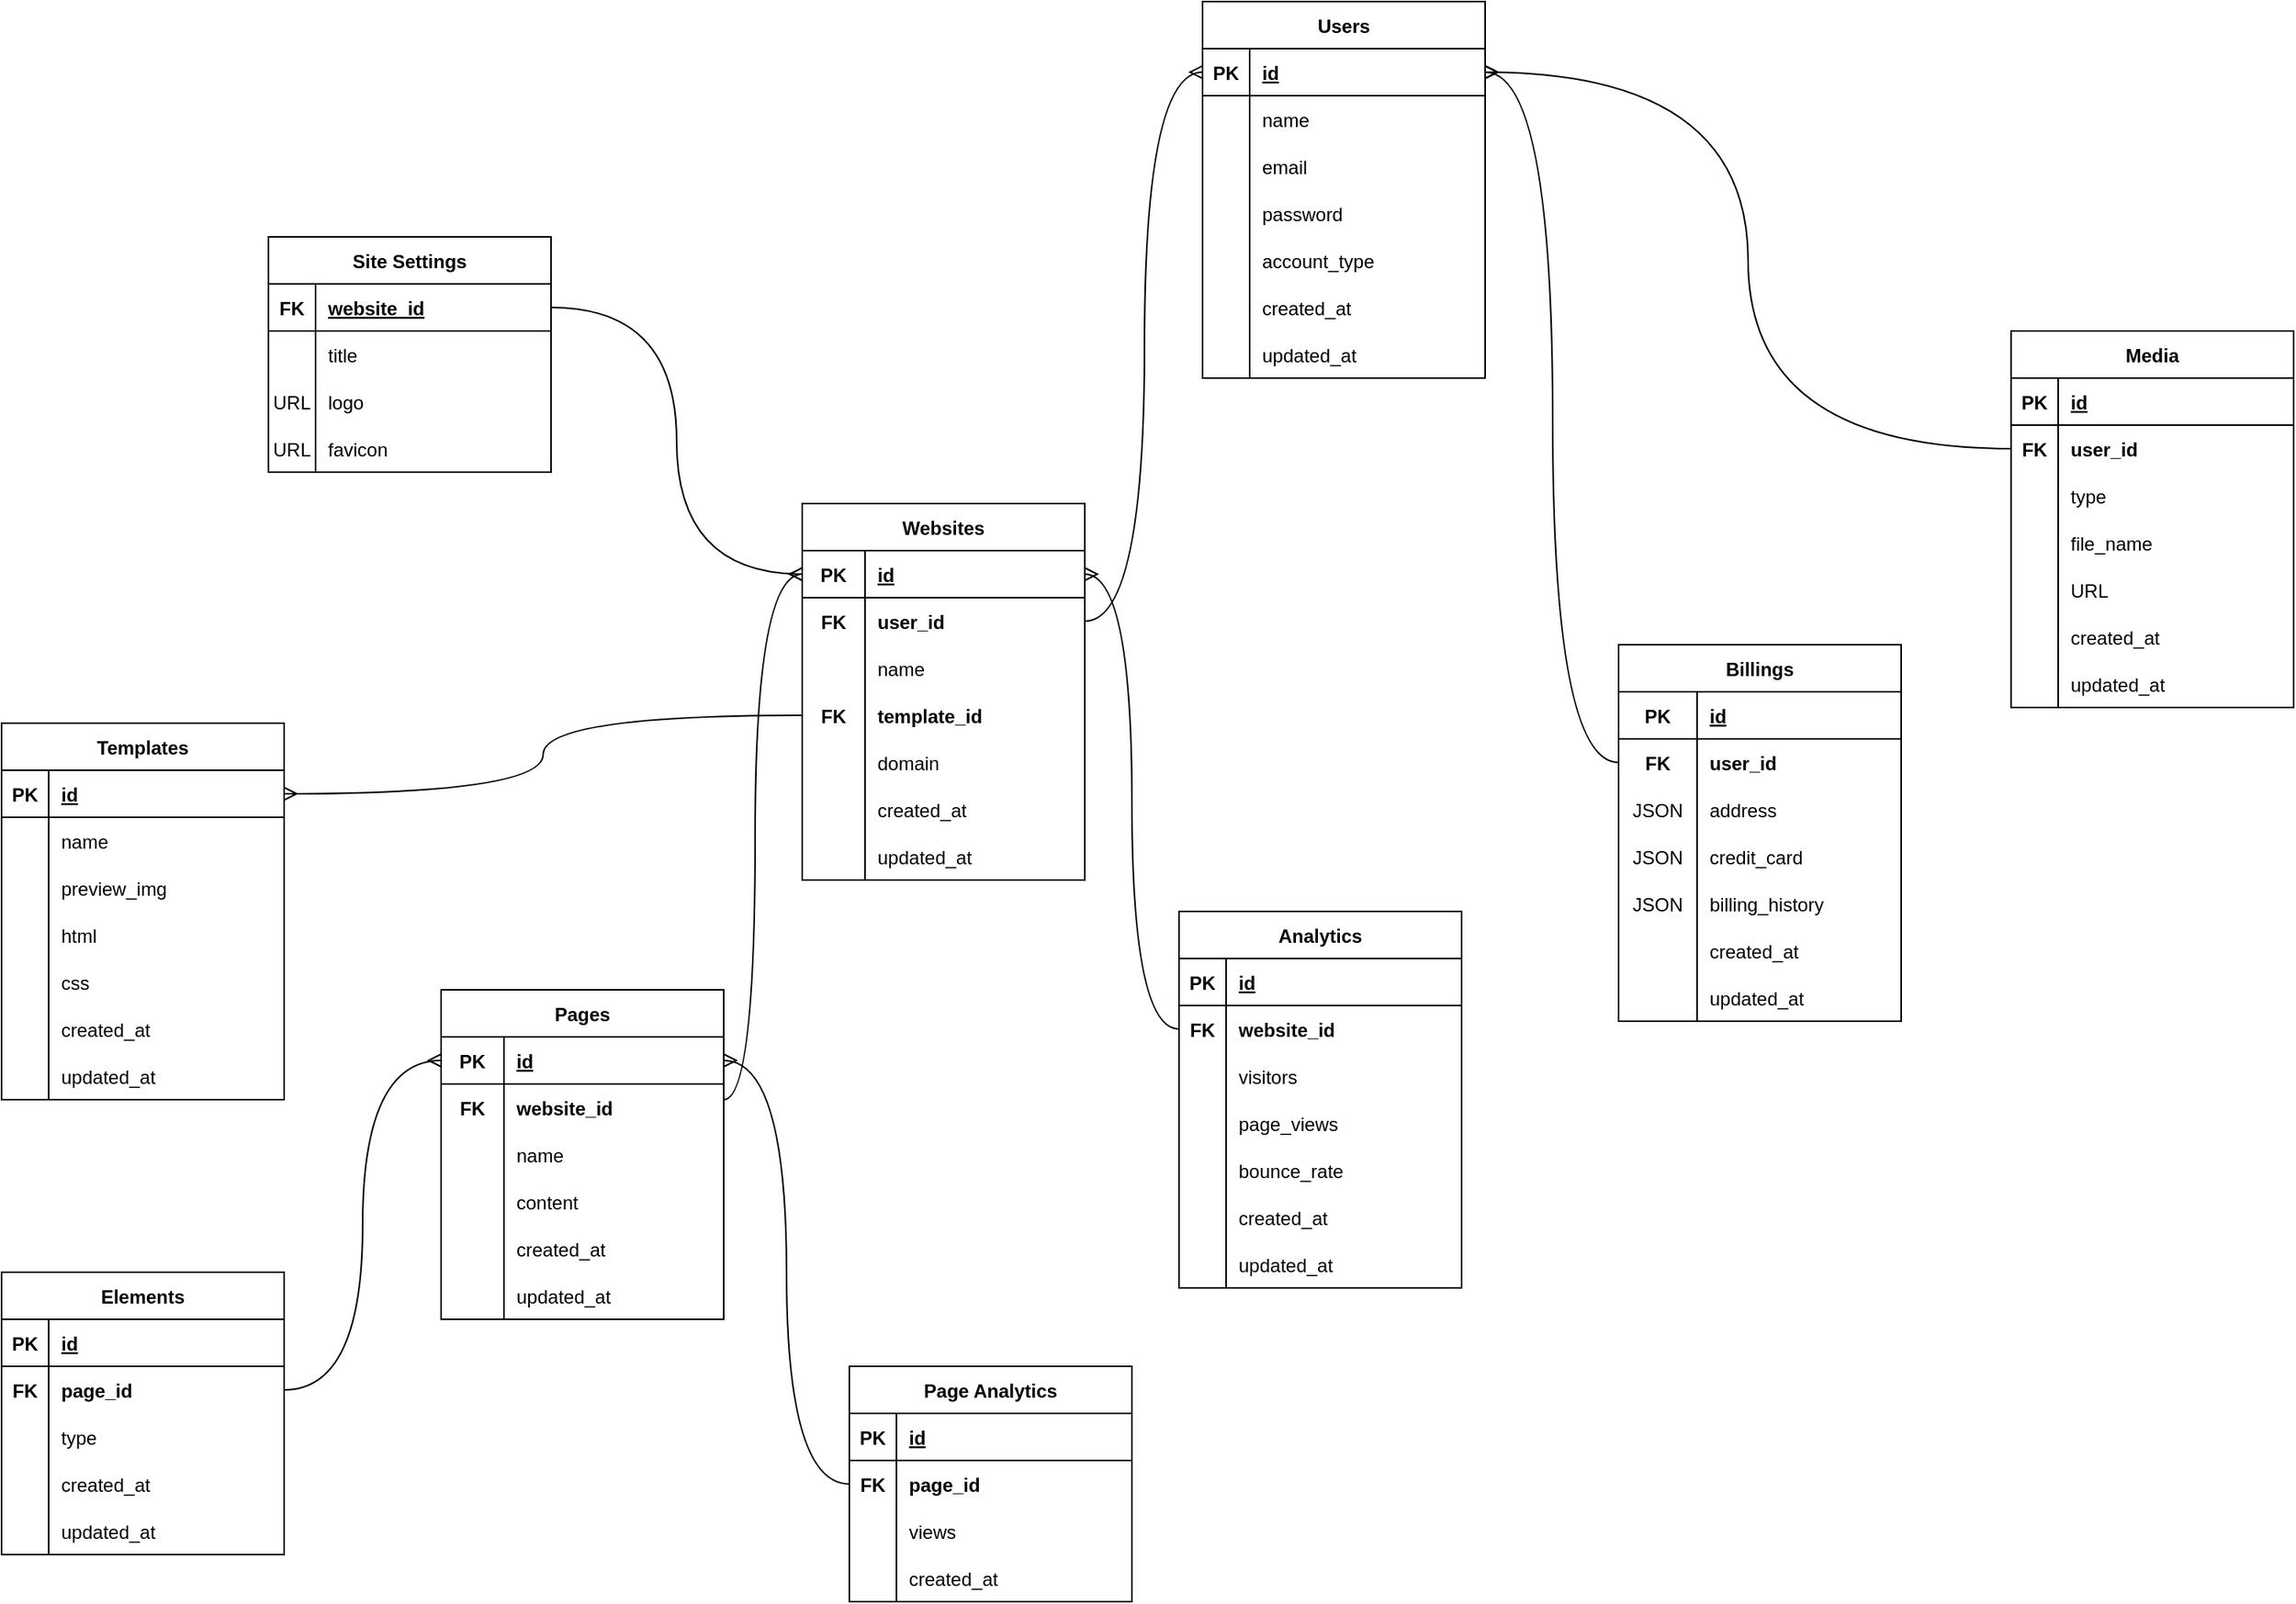 <mxfile version="20.8.10" type="device"><diagram id="6qRQGNkLvpfCpWnBq6ZS" name="Page-1"><mxGraphModel dx="2600" dy="1902" grid="1" gridSize="10" guides="1" tooltips="1" connect="1" arrows="1" fold="1" page="1" pageScale="1" pageWidth="850" pageHeight="1100" math="0" shadow="0"><root><mxCell id="0"/><mxCell id="1" parent="0"/><mxCell id="WRQF3pfB5pWdJKIBaTYq-1" value="Users" style="shape=table;startSize=30;container=1;collapsible=1;childLayout=tableLayout;fixedRows=1;rowLines=0;fontStyle=1;align=center;resizeLast=1;" parent="1" vertex="1"><mxGeometry x="335" y="-20" width="180" height="240" as="geometry"/></mxCell><mxCell id="WRQF3pfB5pWdJKIBaTYq-2" value="" style="shape=tableRow;horizontal=0;startSize=0;swimlaneHead=0;swimlaneBody=0;fillColor=none;collapsible=0;dropTarget=0;points=[[0,0.5],[1,0.5]];portConstraint=eastwest;top=0;left=0;right=0;bottom=1;" parent="WRQF3pfB5pWdJKIBaTYq-1" vertex="1"><mxGeometry y="30" width="180" height="30" as="geometry"/></mxCell><mxCell id="WRQF3pfB5pWdJKIBaTYq-3" value="PK" style="shape=partialRectangle;connectable=0;fillColor=none;top=0;left=0;bottom=0;right=0;fontStyle=1;overflow=hidden;" parent="WRQF3pfB5pWdJKIBaTYq-2" vertex="1"><mxGeometry width="30" height="30" as="geometry"><mxRectangle width="30" height="30" as="alternateBounds"/></mxGeometry></mxCell><mxCell id="WRQF3pfB5pWdJKIBaTYq-4" value="id" style="shape=partialRectangle;connectable=0;fillColor=none;top=0;left=0;bottom=0;right=0;align=left;spacingLeft=6;fontStyle=5;overflow=hidden;" parent="WRQF3pfB5pWdJKIBaTYq-2" vertex="1"><mxGeometry x="30" width="150" height="30" as="geometry"><mxRectangle width="150" height="30" as="alternateBounds"/></mxGeometry></mxCell><mxCell id="WRQF3pfB5pWdJKIBaTYq-5" value="" style="shape=tableRow;horizontal=0;startSize=0;swimlaneHead=0;swimlaneBody=0;fillColor=none;collapsible=0;dropTarget=0;points=[[0,0.5],[1,0.5]];portConstraint=eastwest;top=0;left=0;right=0;bottom=0;" parent="WRQF3pfB5pWdJKIBaTYq-1" vertex="1"><mxGeometry y="60" width="180" height="30" as="geometry"/></mxCell><mxCell id="WRQF3pfB5pWdJKIBaTYq-6" value="" style="shape=partialRectangle;connectable=0;fillColor=none;top=0;left=0;bottom=0;right=0;editable=1;overflow=hidden;" parent="WRQF3pfB5pWdJKIBaTYq-5" vertex="1"><mxGeometry width="30" height="30" as="geometry"><mxRectangle width="30" height="30" as="alternateBounds"/></mxGeometry></mxCell><mxCell id="WRQF3pfB5pWdJKIBaTYq-7" value="name" style="shape=partialRectangle;connectable=0;fillColor=none;top=0;left=0;bottom=0;right=0;align=left;spacingLeft=6;overflow=hidden;" parent="WRQF3pfB5pWdJKIBaTYq-5" vertex="1"><mxGeometry x="30" width="150" height="30" as="geometry"><mxRectangle width="150" height="30" as="alternateBounds"/></mxGeometry></mxCell><mxCell id="WRQF3pfB5pWdJKIBaTYq-8" value="" style="shape=tableRow;horizontal=0;startSize=0;swimlaneHead=0;swimlaneBody=0;fillColor=none;collapsible=0;dropTarget=0;points=[[0,0.5],[1,0.5]];portConstraint=eastwest;top=0;left=0;right=0;bottom=0;" parent="WRQF3pfB5pWdJKIBaTYq-1" vertex="1"><mxGeometry y="90" width="180" height="30" as="geometry"/></mxCell><mxCell id="WRQF3pfB5pWdJKIBaTYq-9" value="" style="shape=partialRectangle;connectable=0;fillColor=none;top=0;left=0;bottom=0;right=0;editable=1;overflow=hidden;" parent="WRQF3pfB5pWdJKIBaTYq-8" vertex="1"><mxGeometry width="30" height="30" as="geometry"><mxRectangle width="30" height="30" as="alternateBounds"/></mxGeometry></mxCell><mxCell id="WRQF3pfB5pWdJKIBaTYq-10" value="email" style="shape=partialRectangle;connectable=0;fillColor=none;top=0;left=0;bottom=0;right=0;align=left;spacingLeft=6;overflow=hidden;" parent="WRQF3pfB5pWdJKIBaTYq-8" vertex="1"><mxGeometry x="30" width="150" height="30" as="geometry"><mxRectangle width="150" height="30" as="alternateBounds"/></mxGeometry></mxCell><mxCell id="WRQF3pfB5pWdJKIBaTYq-11" value="" style="shape=tableRow;horizontal=0;startSize=0;swimlaneHead=0;swimlaneBody=0;fillColor=none;collapsible=0;dropTarget=0;points=[[0,0.5],[1,0.5]];portConstraint=eastwest;top=0;left=0;right=0;bottom=0;" parent="WRQF3pfB5pWdJKIBaTYq-1" vertex="1"><mxGeometry y="120" width="180" height="30" as="geometry"/></mxCell><mxCell id="WRQF3pfB5pWdJKIBaTYq-12" value="" style="shape=partialRectangle;connectable=0;fillColor=none;top=0;left=0;bottom=0;right=0;editable=1;overflow=hidden;" parent="WRQF3pfB5pWdJKIBaTYq-11" vertex="1"><mxGeometry width="30" height="30" as="geometry"><mxRectangle width="30" height="30" as="alternateBounds"/></mxGeometry></mxCell><mxCell id="WRQF3pfB5pWdJKIBaTYq-13" value="password" style="shape=partialRectangle;connectable=0;fillColor=none;top=0;left=0;bottom=0;right=0;align=left;spacingLeft=6;overflow=hidden;" parent="WRQF3pfB5pWdJKIBaTYq-11" vertex="1"><mxGeometry x="30" width="150" height="30" as="geometry"><mxRectangle width="150" height="30" as="alternateBounds"/></mxGeometry></mxCell><mxCell id="WRQF3pfB5pWdJKIBaTYq-14" style="shape=tableRow;horizontal=0;startSize=0;swimlaneHead=0;swimlaneBody=0;fillColor=none;collapsible=0;dropTarget=0;points=[[0,0.5],[1,0.5]];portConstraint=eastwest;top=0;left=0;right=0;bottom=0;" parent="WRQF3pfB5pWdJKIBaTYq-1" vertex="1"><mxGeometry y="150" width="180" height="30" as="geometry"/></mxCell><mxCell id="WRQF3pfB5pWdJKIBaTYq-15" style="shape=partialRectangle;connectable=0;fillColor=none;top=0;left=0;bottom=0;right=0;editable=1;overflow=hidden;" parent="WRQF3pfB5pWdJKIBaTYq-14" vertex="1"><mxGeometry width="30" height="30" as="geometry"><mxRectangle width="30" height="30" as="alternateBounds"/></mxGeometry></mxCell><mxCell id="WRQF3pfB5pWdJKIBaTYq-16" value="account_type" style="shape=partialRectangle;connectable=0;fillColor=none;top=0;left=0;bottom=0;right=0;align=left;spacingLeft=6;overflow=hidden;" parent="WRQF3pfB5pWdJKIBaTYq-14" vertex="1"><mxGeometry x="30" width="150" height="30" as="geometry"><mxRectangle width="150" height="30" as="alternateBounds"/></mxGeometry></mxCell><mxCell id="WRQF3pfB5pWdJKIBaTYq-20" style="shape=tableRow;horizontal=0;startSize=0;swimlaneHead=0;swimlaneBody=0;fillColor=none;collapsible=0;dropTarget=0;points=[[0,0.5],[1,0.5]];portConstraint=eastwest;top=0;left=0;right=0;bottom=0;" parent="WRQF3pfB5pWdJKIBaTYq-1" vertex="1"><mxGeometry y="180" width="180" height="30" as="geometry"/></mxCell><mxCell id="WRQF3pfB5pWdJKIBaTYq-21" style="shape=partialRectangle;connectable=0;fillColor=none;top=0;left=0;bottom=0;right=0;editable=1;overflow=hidden;" parent="WRQF3pfB5pWdJKIBaTYq-20" vertex="1"><mxGeometry width="30" height="30" as="geometry"><mxRectangle width="30" height="30" as="alternateBounds"/></mxGeometry></mxCell><mxCell id="WRQF3pfB5pWdJKIBaTYq-22" value="created_at" style="shape=partialRectangle;connectable=0;fillColor=none;top=0;left=0;bottom=0;right=0;align=left;spacingLeft=6;overflow=hidden;" parent="WRQF3pfB5pWdJKIBaTYq-20" vertex="1"><mxGeometry x="30" width="150" height="30" as="geometry"><mxRectangle width="150" height="30" as="alternateBounds"/></mxGeometry></mxCell><mxCell id="WRQF3pfB5pWdJKIBaTYq-23" style="shape=tableRow;horizontal=0;startSize=0;swimlaneHead=0;swimlaneBody=0;fillColor=none;collapsible=0;dropTarget=0;points=[[0,0.5],[1,0.5]];portConstraint=eastwest;top=0;left=0;right=0;bottom=0;" parent="WRQF3pfB5pWdJKIBaTYq-1" vertex="1"><mxGeometry y="210" width="180" height="30" as="geometry"/></mxCell><mxCell id="WRQF3pfB5pWdJKIBaTYq-24" style="shape=partialRectangle;connectable=0;fillColor=none;top=0;left=0;bottom=0;right=0;editable=1;overflow=hidden;" parent="WRQF3pfB5pWdJKIBaTYq-23" vertex="1"><mxGeometry width="30" height="30" as="geometry"><mxRectangle width="30" height="30" as="alternateBounds"/></mxGeometry></mxCell><mxCell id="WRQF3pfB5pWdJKIBaTYq-25" value="updated_at" style="shape=partialRectangle;connectable=0;fillColor=none;top=0;left=0;bottom=0;right=0;align=left;spacingLeft=6;overflow=hidden;" parent="WRQF3pfB5pWdJKIBaTYq-23" vertex="1"><mxGeometry x="30" width="150" height="30" as="geometry"><mxRectangle width="150" height="30" as="alternateBounds"/></mxGeometry></mxCell><mxCell id="WRQF3pfB5pWdJKIBaTYq-26" value="Billings" style="shape=table;startSize=30;container=1;collapsible=1;childLayout=tableLayout;fixedRows=1;rowLines=0;fontStyle=1;align=center;resizeLast=1;" parent="1" vertex="1"><mxGeometry x="600" y="390" width="180" height="240" as="geometry"/></mxCell><mxCell id="WRQF3pfB5pWdJKIBaTYq-27" value="" style="shape=tableRow;horizontal=0;startSize=0;swimlaneHead=0;swimlaneBody=0;fillColor=none;collapsible=0;dropTarget=0;points=[[0,0.5],[1,0.5]];portConstraint=eastwest;top=0;left=0;right=0;bottom=1;" parent="WRQF3pfB5pWdJKIBaTYq-26" vertex="1"><mxGeometry y="30" width="180" height="30" as="geometry"/></mxCell><mxCell id="WRQF3pfB5pWdJKIBaTYq-28" value="PK" style="shape=partialRectangle;connectable=0;fillColor=none;top=0;left=0;bottom=0;right=0;fontStyle=1;overflow=hidden;" parent="WRQF3pfB5pWdJKIBaTYq-27" vertex="1"><mxGeometry width="50" height="30" as="geometry"><mxRectangle width="50" height="30" as="alternateBounds"/></mxGeometry></mxCell><mxCell id="WRQF3pfB5pWdJKIBaTYq-29" value="id" style="shape=partialRectangle;connectable=0;fillColor=none;top=0;left=0;bottom=0;right=0;align=left;spacingLeft=6;fontStyle=5;overflow=hidden;" parent="WRQF3pfB5pWdJKIBaTYq-27" vertex="1"><mxGeometry x="50" width="130" height="30" as="geometry"><mxRectangle width="130" height="30" as="alternateBounds"/></mxGeometry></mxCell><mxCell id="WRQF3pfB5pWdJKIBaTYq-30" value="" style="shape=tableRow;horizontal=0;startSize=0;swimlaneHead=0;swimlaneBody=0;fillColor=none;collapsible=0;dropTarget=0;points=[[0,0.5],[1,0.5]];portConstraint=eastwest;top=0;left=0;right=0;bottom=0;" parent="WRQF3pfB5pWdJKIBaTYq-26" vertex="1"><mxGeometry y="60" width="180" height="30" as="geometry"/></mxCell><mxCell id="WRQF3pfB5pWdJKIBaTYq-31" value="FK" style="shape=partialRectangle;connectable=0;fillColor=none;top=0;left=0;bottom=0;right=0;editable=1;overflow=hidden;fontStyle=1" parent="WRQF3pfB5pWdJKIBaTYq-30" vertex="1"><mxGeometry width="50" height="30" as="geometry"><mxRectangle width="50" height="30" as="alternateBounds"/></mxGeometry></mxCell><mxCell id="WRQF3pfB5pWdJKIBaTYq-32" value="user_id" style="shape=partialRectangle;connectable=0;fillColor=none;top=0;left=0;bottom=0;right=0;align=left;spacingLeft=6;overflow=hidden;fontStyle=1" parent="WRQF3pfB5pWdJKIBaTYq-30" vertex="1"><mxGeometry x="50" width="130" height="30" as="geometry"><mxRectangle width="130" height="30" as="alternateBounds"/></mxGeometry></mxCell><mxCell id="WRQF3pfB5pWdJKIBaTYq-33" value="" style="shape=tableRow;horizontal=0;startSize=0;swimlaneHead=0;swimlaneBody=0;fillColor=none;collapsible=0;dropTarget=0;points=[[0,0.5],[1,0.5]];portConstraint=eastwest;top=0;left=0;right=0;bottom=0;" parent="WRQF3pfB5pWdJKIBaTYq-26" vertex="1"><mxGeometry y="90" width="180" height="30" as="geometry"/></mxCell><mxCell id="WRQF3pfB5pWdJKIBaTYq-34" value="JSON" style="shape=partialRectangle;connectable=0;fillColor=none;top=0;left=0;bottom=0;right=0;editable=1;overflow=hidden;" parent="WRQF3pfB5pWdJKIBaTYq-33" vertex="1"><mxGeometry width="50" height="30" as="geometry"><mxRectangle width="50" height="30" as="alternateBounds"/></mxGeometry></mxCell><mxCell id="WRQF3pfB5pWdJKIBaTYq-35" value="address" style="shape=partialRectangle;connectable=0;fillColor=none;top=0;left=0;bottom=0;right=0;align=left;spacingLeft=6;overflow=hidden;" parent="WRQF3pfB5pWdJKIBaTYq-33" vertex="1"><mxGeometry x="50" width="130" height="30" as="geometry"><mxRectangle width="130" height="30" as="alternateBounds"/></mxGeometry></mxCell><mxCell id="WRQF3pfB5pWdJKIBaTYq-36" value="" style="shape=tableRow;horizontal=0;startSize=0;swimlaneHead=0;swimlaneBody=0;fillColor=none;collapsible=0;dropTarget=0;points=[[0,0.5],[1,0.5]];portConstraint=eastwest;top=0;left=0;right=0;bottom=0;" parent="WRQF3pfB5pWdJKIBaTYq-26" vertex="1"><mxGeometry y="120" width="180" height="30" as="geometry"/></mxCell><mxCell id="WRQF3pfB5pWdJKIBaTYq-37" value="JSON" style="shape=partialRectangle;connectable=0;fillColor=none;top=0;left=0;bottom=0;right=0;editable=1;overflow=hidden;" parent="WRQF3pfB5pWdJKIBaTYq-36" vertex="1"><mxGeometry width="50" height="30" as="geometry"><mxRectangle width="50" height="30" as="alternateBounds"/></mxGeometry></mxCell><mxCell id="WRQF3pfB5pWdJKIBaTYq-38" value="credit_card" style="shape=partialRectangle;connectable=0;fillColor=none;top=0;left=0;bottom=0;right=0;align=left;spacingLeft=6;overflow=hidden;" parent="WRQF3pfB5pWdJKIBaTYq-36" vertex="1"><mxGeometry x="50" width="130" height="30" as="geometry"><mxRectangle width="130" height="30" as="alternateBounds"/></mxGeometry></mxCell><mxCell id="WRQF3pfB5pWdJKIBaTYq-39" style="shape=tableRow;horizontal=0;startSize=0;swimlaneHead=0;swimlaneBody=0;fillColor=none;collapsible=0;dropTarget=0;points=[[0,0.5],[1,0.5]];portConstraint=eastwest;top=0;left=0;right=0;bottom=0;" parent="WRQF3pfB5pWdJKIBaTYq-26" vertex="1"><mxGeometry y="150" width="180" height="30" as="geometry"/></mxCell><mxCell id="WRQF3pfB5pWdJKIBaTYq-40" value="JSON" style="shape=partialRectangle;connectable=0;fillColor=none;top=0;left=0;bottom=0;right=0;editable=1;overflow=hidden;" parent="WRQF3pfB5pWdJKIBaTYq-39" vertex="1"><mxGeometry width="50" height="30" as="geometry"><mxRectangle width="50" height="30" as="alternateBounds"/></mxGeometry></mxCell><mxCell id="WRQF3pfB5pWdJKIBaTYq-41" value="billing_history" style="shape=partialRectangle;connectable=0;fillColor=none;top=0;left=0;bottom=0;right=0;align=left;spacingLeft=6;overflow=hidden;" parent="WRQF3pfB5pWdJKIBaTYq-39" vertex="1"><mxGeometry x="50" width="130" height="30" as="geometry"><mxRectangle width="130" height="30" as="alternateBounds"/></mxGeometry></mxCell><mxCell id="WRQF3pfB5pWdJKIBaTYq-42" style="shape=tableRow;horizontal=0;startSize=0;swimlaneHead=0;swimlaneBody=0;fillColor=none;collapsible=0;dropTarget=0;points=[[0,0.5],[1,0.5]];portConstraint=eastwest;top=0;left=0;right=0;bottom=0;" parent="WRQF3pfB5pWdJKIBaTYq-26" vertex="1"><mxGeometry y="180" width="180" height="30" as="geometry"/></mxCell><mxCell id="WRQF3pfB5pWdJKIBaTYq-43" style="shape=partialRectangle;connectable=0;fillColor=none;top=0;left=0;bottom=0;right=0;editable=1;overflow=hidden;" parent="WRQF3pfB5pWdJKIBaTYq-42" vertex="1"><mxGeometry width="50" height="30" as="geometry"><mxRectangle width="50" height="30" as="alternateBounds"/></mxGeometry></mxCell><mxCell id="WRQF3pfB5pWdJKIBaTYq-44" value="created_at" style="shape=partialRectangle;connectable=0;fillColor=none;top=0;left=0;bottom=0;right=0;align=left;spacingLeft=6;overflow=hidden;" parent="WRQF3pfB5pWdJKIBaTYq-42" vertex="1"><mxGeometry x="50" width="130" height="30" as="geometry"><mxRectangle width="130" height="30" as="alternateBounds"/></mxGeometry></mxCell><mxCell id="WRQF3pfB5pWdJKIBaTYq-45" style="shape=tableRow;horizontal=0;startSize=0;swimlaneHead=0;swimlaneBody=0;fillColor=none;collapsible=0;dropTarget=0;points=[[0,0.5],[1,0.5]];portConstraint=eastwest;top=0;left=0;right=0;bottom=0;" parent="WRQF3pfB5pWdJKIBaTYq-26" vertex="1"><mxGeometry y="210" width="180" height="30" as="geometry"/></mxCell><mxCell id="WRQF3pfB5pWdJKIBaTYq-46" style="shape=partialRectangle;connectable=0;fillColor=none;top=0;left=0;bottom=0;right=0;editable=1;overflow=hidden;" parent="WRQF3pfB5pWdJKIBaTYq-45" vertex="1"><mxGeometry width="50" height="30" as="geometry"><mxRectangle width="50" height="30" as="alternateBounds"/></mxGeometry></mxCell><mxCell id="WRQF3pfB5pWdJKIBaTYq-47" value="updated_at" style="shape=partialRectangle;connectable=0;fillColor=none;top=0;left=0;bottom=0;right=0;align=left;spacingLeft=6;overflow=hidden;" parent="WRQF3pfB5pWdJKIBaTYq-45" vertex="1"><mxGeometry x="50" width="130" height="30" as="geometry"><mxRectangle width="130" height="30" as="alternateBounds"/></mxGeometry></mxCell><mxCell id="WRQF3pfB5pWdJKIBaTYq-48" value="Websites" style="shape=table;startSize=30;container=1;collapsible=1;childLayout=tableLayout;fixedRows=1;rowLines=0;fontStyle=1;align=center;resizeLast=1;" parent="1" vertex="1"><mxGeometry x="80" y="300" width="180" height="240" as="geometry"/></mxCell><mxCell id="WRQF3pfB5pWdJKIBaTYq-49" value="" style="shape=tableRow;horizontal=0;startSize=0;swimlaneHead=0;swimlaneBody=0;fillColor=none;collapsible=0;dropTarget=0;points=[[0,0.5],[1,0.5]];portConstraint=eastwest;top=0;left=0;right=0;bottom=1;" parent="WRQF3pfB5pWdJKIBaTYq-48" vertex="1"><mxGeometry y="30" width="180" height="30" as="geometry"/></mxCell><mxCell id="WRQF3pfB5pWdJKIBaTYq-50" value="PK" style="shape=partialRectangle;connectable=0;fillColor=none;top=0;left=0;bottom=0;right=0;fontStyle=1;overflow=hidden;" parent="WRQF3pfB5pWdJKIBaTYq-49" vertex="1"><mxGeometry width="40" height="30" as="geometry"><mxRectangle width="40" height="30" as="alternateBounds"/></mxGeometry></mxCell><mxCell id="WRQF3pfB5pWdJKIBaTYq-51" value="id" style="shape=partialRectangle;connectable=0;fillColor=none;top=0;left=0;bottom=0;right=0;align=left;spacingLeft=6;fontStyle=5;overflow=hidden;" parent="WRQF3pfB5pWdJKIBaTYq-49" vertex="1"><mxGeometry x="40" width="140" height="30" as="geometry"><mxRectangle width="140" height="30" as="alternateBounds"/></mxGeometry></mxCell><mxCell id="WRQF3pfB5pWdJKIBaTYq-52" value="" style="shape=tableRow;horizontal=0;startSize=0;swimlaneHead=0;swimlaneBody=0;fillColor=none;collapsible=0;dropTarget=0;points=[[0,0.5],[1,0.5]];portConstraint=eastwest;top=0;left=0;right=0;bottom=0;" parent="WRQF3pfB5pWdJKIBaTYq-48" vertex="1"><mxGeometry y="60" width="180" height="30" as="geometry"/></mxCell><mxCell id="WRQF3pfB5pWdJKIBaTYq-53" value="FK" style="shape=partialRectangle;connectable=0;fillColor=none;top=0;left=0;bottom=0;right=0;editable=1;overflow=hidden;fontStyle=1" parent="WRQF3pfB5pWdJKIBaTYq-52" vertex="1"><mxGeometry width="40" height="30" as="geometry"><mxRectangle width="40" height="30" as="alternateBounds"/></mxGeometry></mxCell><mxCell id="WRQF3pfB5pWdJKIBaTYq-54" value="user_id" style="shape=partialRectangle;connectable=0;fillColor=none;top=0;left=0;bottom=0;right=0;align=left;spacingLeft=6;overflow=hidden;fontStyle=1" parent="WRQF3pfB5pWdJKIBaTYq-52" vertex="1"><mxGeometry x="40" width="140" height="30" as="geometry"><mxRectangle width="140" height="30" as="alternateBounds"/></mxGeometry></mxCell><mxCell id="WRQF3pfB5pWdJKIBaTYq-55" value="" style="shape=tableRow;horizontal=0;startSize=0;swimlaneHead=0;swimlaneBody=0;fillColor=none;collapsible=0;dropTarget=0;points=[[0,0.5],[1,0.5]];portConstraint=eastwest;top=0;left=0;right=0;bottom=0;" parent="WRQF3pfB5pWdJKIBaTYq-48" vertex="1"><mxGeometry y="90" width="180" height="30" as="geometry"/></mxCell><mxCell id="WRQF3pfB5pWdJKIBaTYq-56" value="" style="shape=partialRectangle;connectable=0;fillColor=none;top=0;left=0;bottom=0;right=0;editable=1;overflow=hidden;" parent="WRQF3pfB5pWdJKIBaTYq-55" vertex="1"><mxGeometry width="40" height="30" as="geometry"><mxRectangle width="40" height="30" as="alternateBounds"/></mxGeometry></mxCell><mxCell id="WRQF3pfB5pWdJKIBaTYq-57" value="name" style="shape=partialRectangle;connectable=0;fillColor=none;top=0;left=0;bottom=0;right=0;align=left;spacingLeft=6;overflow=hidden;" parent="WRQF3pfB5pWdJKIBaTYq-55" vertex="1"><mxGeometry x="40" width="140" height="30" as="geometry"><mxRectangle width="140" height="30" as="alternateBounds"/></mxGeometry></mxCell><mxCell id="WRQF3pfB5pWdJKIBaTYq-58" value="" style="shape=tableRow;horizontal=0;startSize=0;swimlaneHead=0;swimlaneBody=0;fillColor=none;collapsible=0;dropTarget=0;points=[[0,0.5],[1,0.5]];portConstraint=eastwest;top=0;left=0;right=0;bottom=0;" parent="WRQF3pfB5pWdJKIBaTYq-48" vertex="1"><mxGeometry y="120" width="180" height="30" as="geometry"/></mxCell><mxCell id="WRQF3pfB5pWdJKIBaTYq-59" value="FK" style="shape=partialRectangle;connectable=0;fillColor=none;top=0;left=0;bottom=0;right=0;editable=1;overflow=hidden;fontStyle=1" parent="WRQF3pfB5pWdJKIBaTYq-58" vertex="1"><mxGeometry width="40" height="30" as="geometry"><mxRectangle width="40" height="30" as="alternateBounds"/></mxGeometry></mxCell><mxCell id="WRQF3pfB5pWdJKIBaTYq-60" value="template_id" style="shape=partialRectangle;connectable=0;fillColor=none;top=0;left=0;bottom=0;right=0;align=left;spacingLeft=6;overflow=hidden;fontStyle=1" parent="WRQF3pfB5pWdJKIBaTYq-58" vertex="1"><mxGeometry x="40" width="140" height="30" as="geometry"><mxRectangle width="140" height="30" as="alternateBounds"/></mxGeometry></mxCell><mxCell id="WRQF3pfB5pWdJKIBaTYq-61" style="shape=tableRow;horizontal=0;startSize=0;swimlaneHead=0;swimlaneBody=0;fillColor=none;collapsible=0;dropTarget=0;points=[[0,0.5],[1,0.5]];portConstraint=eastwest;top=0;left=0;right=0;bottom=0;" parent="WRQF3pfB5pWdJKIBaTYq-48" vertex="1"><mxGeometry y="150" width="180" height="30" as="geometry"/></mxCell><mxCell id="WRQF3pfB5pWdJKIBaTYq-62" style="shape=partialRectangle;connectable=0;fillColor=none;top=0;left=0;bottom=0;right=0;editable=1;overflow=hidden;fontStyle=1" parent="WRQF3pfB5pWdJKIBaTYq-61" vertex="1"><mxGeometry width="40" height="30" as="geometry"><mxRectangle width="40" height="30" as="alternateBounds"/></mxGeometry></mxCell><mxCell id="WRQF3pfB5pWdJKIBaTYq-63" value="domain" style="shape=partialRectangle;connectable=0;fillColor=none;top=0;left=0;bottom=0;right=0;align=left;spacingLeft=6;overflow=hidden;fontStyle=0" parent="WRQF3pfB5pWdJKIBaTYq-61" vertex="1"><mxGeometry x="40" width="140" height="30" as="geometry"><mxRectangle width="140" height="30" as="alternateBounds"/></mxGeometry></mxCell><mxCell id="WRQF3pfB5pWdJKIBaTYq-64" style="shape=tableRow;horizontal=0;startSize=0;swimlaneHead=0;swimlaneBody=0;fillColor=none;collapsible=0;dropTarget=0;points=[[0,0.5],[1,0.5]];portConstraint=eastwest;top=0;left=0;right=0;bottom=0;" parent="WRQF3pfB5pWdJKIBaTYq-48" vertex="1"><mxGeometry y="180" width="180" height="30" as="geometry"/></mxCell><mxCell id="WRQF3pfB5pWdJKIBaTYq-65" style="shape=partialRectangle;connectable=0;fillColor=none;top=0;left=0;bottom=0;right=0;editable=1;overflow=hidden;fontStyle=1" parent="WRQF3pfB5pWdJKIBaTYq-64" vertex="1"><mxGeometry width="40" height="30" as="geometry"><mxRectangle width="40" height="30" as="alternateBounds"/></mxGeometry></mxCell><mxCell id="WRQF3pfB5pWdJKIBaTYq-66" value="created_at" style="shape=partialRectangle;connectable=0;fillColor=none;top=0;left=0;bottom=0;right=0;align=left;spacingLeft=6;overflow=hidden;fontStyle=0" parent="WRQF3pfB5pWdJKIBaTYq-64" vertex="1"><mxGeometry x="40" width="140" height="30" as="geometry"><mxRectangle width="140" height="30" as="alternateBounds"/></mxGeometry></mxCell><mxCell id="WRQF3pfB5pWdJKIBaTYq-67" style="shape=tableRow;horizontal=0;startSize=0;swimlaneHead=0;swimlaneBody=0;fillColor=none;collapsible=0;dropTarget=0;points=[[0,0.5],[1,0.5]];portConstraint=eastwest;top=0;left=0;right=0;bottom=0;" parent="WRQF3pfB5pWdJKIBaTYq-48" vertex="1"><mxGeometry y="210" width="180" height="30" as="geometry"/></mxCell><mxCell id="WRQF3pfB5pWdJKIBaTYq-68" style="shape=partialRectangle;connectable=0;fillColor=none;top=0;left=0;bottom=0;right=0;editable=1;overflow=hidden;fontStyle=1" parent="WRQF3pfB5pWdJKIBaTYq-67" vertex="1"><mxGeometry width="40" height="30" as="geometry"><mxRectangle width="40" height="30" as="alternateBounds"/></mxGeometry></mxCell><mxCell id="WRQF3pfB5pWdJKIBaTYq-69" value="updated_at" style="shape=partialRectangle;connectable=0;fillColor=none;top=0;left=0;bottom=0;right=0;align=left;spacingLeft=6;overflow=hidden;fontStyle=0" parent="WRQF3pfB5pWdJKIBaTYq-67" vertex="1"><mxGeometry x="40" width="140" height="30" as="geometry"><mxRectangle width="140" height="30" as="alternateBounds"/></mxGeometry></mxCell><mxCell id="WRQF3pfB5pWdJKIBaTYq-70" value="Pages" style="shape=table;startSize=30;container=1;collapsible=1;childLayout=tableLayout;fixedRows=1;rowLines=0;fontStyle=1;align=center;resizeLast=1;" parent="1" vertex="1"><mxGeometry x="-150" y="610" width="180" height="210" as="geometry"/></mxCell><mxCell id="WRQF3pfB5pWdJKIBaTYq-71" value="" style="shape=tableRow;horizontal=0;startSize=0;swimlaneHead=0;swimlaneBody=0;fillColor=none;collapsible=0;dropTarget=0;points=[[0,0.5],[1,0.5]];portConstraint=eastwest;top=0;left=0;right=0;bottom=1;" parent="WRQF3pfB5pWdJKIBaTYq-70" vertex="1"><mxGeometry y="30" width="180" height="30" as="geometry"/></mxCell><mxCell id="WRQF3pfB5pWdJKIBaTYq-72" value="PK" style="shape=partialRectangle;connectable=0;fillColor=none;top=0;left=0;bottom=0;right=0;fontStyle=1;overflow=hidden;" parent="WRQF3pfB5pWdJKIBaTYq-71" vertex="1"><mxGeometry width="40" height="30" as="geometry"><mxRectangle width="40" height="30" as="alternateBounds"/></mxGeometry></mxCell><mxCell id="WRQF3pfB5pWdJKIBaTYq-73" value="id" style="shape=partialRectangle;connectable=0;fillColor=none;top=0;left=0;bottom=0;right=0;align=left;spacingLeft=6;fontStyle=5;overflow=hidden;" parent="WRQF3pfB5pWdJKIBaTYq-71" vertex="1"><mxGeometry x="40" width="140" height="30" as="geometry"><mxRectangle width="140" height="30" as="alternateBounds"/></mxGeometry></mxCell><mxCell id="WRQF3pfB5pWdJKIBaTYq-74" value="" style="shape=tableRow;horizontal=0;startSize=0;swimlaneHead=0;swimlaneBody=0;fillColor=none;collapsible=0;dropTarget=0;points=[[0,0.5],[1,0.5]];portConstraint=eastwest;top=0;left=0;right=0;bottom=0;" parent="WRQF3pfB5pWdJKIBaTYq-70" vertex="1"><mxGeometry y="60" width="180" height="30" as="geometry"/></mxCell><mxCell id="WRQF3pfB5pWdJKIBaTYq-75" value="FK" style="shape=partialRectangle;connectable=0;fillColor=none;top=0;left=0;bottom=0;right=0;editable=1;overflow=hidden;fontStyle=1" parent="WRQF3pfB5pWdJKIBaTYq-74" vertex="1"><mxGeometry width="40" height="30" as="geometry"><mxRectangle width="40" height="30" as="alternateBounds"/></mxGeometry></mxCell><mxCell id="WRQF3pfB5pWdJKIBaTYq-76" value="website_id" style="shape=partialRectangle;connectable=0;fillColor=none;top=0;left=0;bottom=0;right=0;align=left;spacingLeft=6;overflow=hidden;fontStyle=1" parent="WRQF3pfB5pWdJKIBaTYq-74" vertex="1"><mxGeometry x="40" width="140" height="30" as="geometry"><mxRectangle width="140" height="30" as="alternateBounds"/></mxGeometry></mxCell><mxCell id="WRQF3pfB5pWdJKIBaTYq-77" value="" style="shape=tableRow;horizontal=0;startSize=0;swimlaneHead=0;swimlaneBody=0;fillColor=none;collapsible=0;dropTarget=0;points=[[0,0.5],[1,0.5]];portConstraint=eastwest;top=0;left=0;right=0;bottom=0;" parent="WRQF3pfB5pWdJKIBaTYq-70" vertex="1"><mxGeometry y="90" width="180" height="30" as="geometry"/></mxCell><mxCell id="WRQF3pfB5pWdJKIBaTYq-78" value="" style="shape=partialRectangle;connectable=0;fillColor=none;top=0;left=0;bottom=0;right=0;editable=1;overflow=hidden;" parent="WRQF3pfB5pWdJKIBaTYq-77" vertex="1"><mxGeometry width="40" height="30" as="geometry"><mxRectangle width="40" height="30" as="alternateBounds"/></mxGeometry></mxCell><mxCell id="WRQF3pfB5pWdJKIBaTYq-79" value="name" style="shape=partialRectangle;connectable=0;fillColor=none;top=0;left=0;bottom=0;right=0;align=left;spacingLeft=6;overflow=hidden;" parent="WRQF3pfB5pWdJKIBaTYq-77" vertex="1"><mxGeometry x="40" width="140" height="30" as="geometry"><mxRectangle width="140" height="30" as="alternateBounds"/></mxGeometry></mxCell><mxCell id="WRQF3pfB5pWdJKIBaTYq-80" value="" style="shape=tableRow;horizontal=0;startSize=0;swimlaneHead=0;swimlaneBody=0;fillColor=none;collapsible=0;dropTarget=0;points=[[0,0.5],[1,0.5]];portConstraint=eastwest;top=0;left=0;right=0;bottom=0;" parent="WRQF3pfB5pWdJKIBaTYq-70" vertex="1"><mxGeometry y="120" width="180" height="30" as="geometry"/></mxCell><mxCell id="WRQF3pfB5pWdJKIBaTYq-81" value="" style="shape=partialRectangle;connectable=0;fillColor=none;top=0;left=0;bottom=0;right=0;editable=1;overflow=hidden;" parent="WRQF3pfB5pWdJKIBaTYq-80" vertex="1"><mxGeometry width="40" height="30" as="geometry"><mxRectangle width="40" height="30" as="alternateBounds"/></mxGeometry></mxCell><mxCell id="WRQF3pfB5pWdJKIBaTYq-82" value="content" style="shape=partialRectangle;connectable=0;fillColor=none;top=0;left=0;bottom=0;right=0;align=left;spacingLeft=6;overflow=hidden;" parent="WRQF3pfB5pWdJKIBaTYq-80" vertex="1"><mxGeometry x="40" width="140" height="30" as="geometry"><mxRectangle width="140" height="30" as="alternateBounds"/></mxGeometry></mxCell><mxCell id="WRQF3pfB5pWdJKIBaTYq-83" style="shape=tableRow;horizontal=0;startSize=0;swimlaneHead=0;swimlaneBody=0;fillColor=none;collapsible=0;dropTarget=0;points=[[0,0.5],[1,0.5]];portConstraint=eastwest;top=0;left=0;right=0;bottom=0;" parent="WRQF3pfB5pWdJKIBaTYq-70" vertex="1"><mxGeometry y="150" width="180" height="30" as="geometry"/></mxCell><mxCell id="WRQF3pfB5pWdJKIBaTYq-84" style="shape=partialRectangle;connectable=0;fillColor=none;top=0;left=0;bottom=0;right=0;editable=1;overflow=hidden;" parent="WRQF3pfB5pWdJKIBaTYq-83" vertex="1"><mxGeometry width="40" height="30" as="geometry"><mxRectangle width="40" height="30" as="alternateBounds"/></mxGeometry></mxCell><mxCell id="WRQF3pfB5pWdJKIBaTYq-85" value="created_at" style="shape=partialRectangle;connectable=0;fillColor=none;top=0;left=0;bottom=0;right=0;align=left;spacingLeft=6;overflow=hidden;" parent="WRQF3pfB5pWdJKIBaTYq-83" vertex="1"><mxGeometry x="40" width="140" height="30" as="geometry"><mxRectangle width="140" height="30" as="alternateBounds"/></mxGeometry></mxCell><mxCell id="WRQF3pfB5pWdJKIBaTYq-86" style="shape=tableRow;horizontal=0;startSize=0;swimlaneHead=0;swimlaneBody=0;fillColor=none;collapsible=0;dropTarget=0;points=[[0,0.5],[1,0.5]];portConstraint=eastwest;top=0;left=0;right=0;bottom=0;" parent="WRQF3pfB5pWdJKIBaTYq-70" vertex="1"><mxGeometry y="180" width="180" height="30" as="geometry"/></mxCell><mxCell id="WRQF3pfB5pWdJKIBaTYq-87" style="shape=partialRectangle;connectable=0;fillColor=none;top=0;left=0;bottom=0;right=0;editable=1;overflow=hidden;" parent="WRQF3pfB5pWdJKIBaTYq-86" vertex="1"><mxGeometry width="40" height="30" as="geometry"><mxRectangle width="40" height="30" as="alternateBounds"/></mxGeometry></mxCell><mxCell id="WRQF3pfB5pWdJKIBaTYq-88" value="updated_at" style="shape=partialRectangle;connectable=0;fillColor=none;top=0;left=0;bottom=0;right=0;align=left;spacingLeft=6;overflow=hidden;" parent="WRQF3pfB5pWdJKIBaTYq-86" vertex="1"><mxGeometry x="40" width="140" height="30" as="geometry"><mxRectangle width="140" height="30" as="alternateBounds"/></mxGeometry></mxCell><mxCell id="WRQF3pfB5pWdJKIBaTYq-89" value="Elements" style="shape=table;startSize=30;container=1;collapsible=1;childLayout=tableLayout;fixedRows=1;rowLines=0;fontStyle=1;align=center;resizeLast=1;" parent="1" vertex="1"><mxGeometry x="-430" y="790" width="180" height="180" as="geometry"/></mxCell><mxCell id="WRQF3pfB5pWdJKIBaTYq-90" value="" style="shape=tableRow;horizontal=0;startSize=0;swimlaneHead=0;swimlaneBody=0;fillColor=none;collapsible=0;dropTarget=0;points=[[0,0.5],[1,0.5]];portConstraint=eastwest;top=0;left=0;right=0;bottom=1;" parent="WRQF3pfB5pWdJKIBaTYq-89" vertex="1"><mxGeometry y="30" width="180" height="30" as="geometry"/></mxCell><mxCell id="WRQF3pfB5pWdJKIBaTYq-91" value="PK" style="shape=partialRectangle;connectable=0;fillColor=none;top=0;left=0;bottom=0;right=0;fontStyle=1;overflow=hidden;" parent="WRQF3pfB5pWdJKIBaTYq-90" vertex="1"><mxGeometry width="30" height="30" as="geometry"><mxRectangle width="30" height="30" as="alternateBounds"/></mxGeometry></mxCell><mxCell id="WRQF3pfB5pWdJKIBaTYq-92" value="id" style="shape=partialRectangle;connectable=0;fillColor=none;top=0;left=0;bottom=0;right=0;align=left;spacingLeft=6;fontStyle=5;overflow=hidden;" parent="WRQF3pfB5pWdJKIBaTYq-90" vertex="1"><mxGeometry x="30" width="150" height="30" as="geometry"><mxRectangle width="150" height="30" as="alternateBounds"/></mxGeometry></mxCell><mxCell id="WRQF3pfB5pWdJKIBaTYq-93" value="" style="shape=tableRow;horizontal=0;startSize=0;swimlaneHead=0;swimlaneBody=0;fillColor=none;collapsible=0;dropTarget=0;points=[[0,0.5],[1,0.5]];portConstraint=eastwest;top=0;left=0;right=0;bottom=0;" parent="WRQF3pfB5pWdJKIBaTYq-89" vertex="1"><mxGeometry y="60" width="180" height="30" as="geometry"/></mxCell><mxCell id="WRQF3pfB5pWdJKIBaTYq-94" value="FK" style="shape=partialRectangle;connectable=0;fillColor=none;top=0;left=0;bottom=0;right=0;editable=1;overflow=hidden;fontStyle=1" parent="WRQF3pfB5pWdJKIBaTYq-93" vertex="1"><mxGeometry width="30" height="30" as="geometry"><mxRectangle width="30" height="30" as="alternateBounds"/></mxGeometry></mxCell><mxCell id="WRQF3pfB5pWdJKIBaTYq-95" value="page_id" style="shape=partialRectangle;connectable=0;fillColor=none;top=0;left=0;bottom=0;right=0;align=left;spacingLeft=6;overflow=hidden;fontStyle=1" parent="WRQF3pfB5pWdJKIBaTYq-93" vertex="1"><mxGeometry x="30" width="150" height="30" as="geometry"><mxRectangle width="150" height="30" as="alternateBounds"/></mxGeometry></mxCell><mxCell id="WRQF3pfB5pWdJKIBaTYq-96" value="" style="shape=tableRow;horizontal=0;startSize=0;swimlaneHead=0;swimlaneBody=0;fillColor=none;collapsible=0;dropTarget=0;points=[[0,0.5],[1,0.5]];portConstraint=eastwest;top=0;left=0;right=0;bottom=0;" parent="WRQF3pfB5pWdJKIBaTYq-89" vertex="1"><mxGeometry y="90" width="180" height="30" as="geometry"/></mxCell><mxCell id="WRQF3pfB5pWdJKIBaTYq-97" value="" style="shape=partialRectangle;connectable=0;fillColor=none;top=0;left=0;bottom=0;right=0;editable=1;overflow=hidden;" parent="WRQF3pfB5pWdJKIBaTYq-96" vertex="1"><mxGeometry width="30" height="30" as="geometry"><mxRectangle width="30" height="30" as="alternateBounds"/></mxGeometry></mxCell><mxCell id="WRQF3pfB5pWdJKIBaTYq-98" value="type" style="shape=partialRectangle;connectable=0;fillColor=none;top=0;left=0;bottom=0;right=0;align=left;spacingLeft=6;overflow=hidden;" parent="WRQF3pfB5pWdJKIBaTYq-96" vertex="1"><mxGeometry x="30" width="150" height="30" as="geometry"><mxRectangle width="150" height="30" as="alternateBounds"/></mxGeometry></mxCell><mxCell id="WRQF3pfB5pWdJKIBaTYq-99" value="" style="shape=tableRow;horizontal=0;startSize=0;swimlaneHead=0;swimlaneBody=0;fillColor=none;collapsible=0;dropTarget=0;points=[[0,0.5],[1,0.5]];portConstraint=eastwest;top=0;left=0;right=0;bottom=0;" parent="WRQF3pfB5pWdJKIBaTYq-89" vertex="1"><mxGeometry y="120" width="180" height="30" as="geometry"/></mxCell><mxCell id="WRQF3pfB5pWdJKIBaTYq-100" value="" style="shape=partialRectangle;connectable=0;fillColor=none;top=0;left=0;bottom=0;right=0;editable=1;overflow=hidden;" parent="WRQF3pfB5pWdJKIBaTYq-99" vertex="1"><mxGeometry width="30" height="30" as="geometry"><mxRectangle width="30" height="30" as="alternateBounds"/></mxGeometry></mxCell><mxCell id="WRQF3pfB5pWdJKIBaTYq-101" value="created_at" style="shape=partialRectangle;connectable=0;fillColor=none;top=0;left=0;bottom=0;right=0;align=left;spacingLeft=6;overflow=hidden;" parent="WRQF3pfB5pWdJKIBaTYq-99" vertex="1"><mxGeometry x="30" width="150" height="30" as="geometry"><mxRectangle width="150" height="30" as="alternateBounds"/></mxGeometry></mxCell><mxCell id="WRQF3pfB5pWdJKIBaTYq-102" style="shape=tableRow;horizontal=0;startSize=0;swimlaneHead=0;swimlaneBody=0;fillColor=none;collapsible=0;dropTarget=0;points=[[0,0.5],[1,0.5]];portConstraint=eastwest;top=0;left=0;right=0;bottom=0;" parent="WRQF3pfB5pWdJKIBaTYq-89" vertex="1"><mxGeometry y="150" width="180" height="30" as="geometry"/></mxCell><mxCell id="WRQF3pfB5pWdJKIBaTYq-103" style="shape=partialRectangle;connectable=0;fillColor=none;top=0;left=0;bottom=0;right=0;editable=1;overflow=hidden;" parent="WRQF3pfB5pWdJKIBaTYq-102" vertex="1"><mxGeometry width="30" height="30" as="geometry"><mxRectangle width="30" height="30" as="alternateBounds"/></mxGeometry></mxCell><mxCell id="WRQF3pfB5pWdJKIBaTYq-104" value="updated_at" style="shape=partialRectangle;connectable=0;fillColor=none;top=0;left=0;bottom=0;right=0;align=left;spacingLeft=6;overflow=hidden;" parent="WRQF3pfB5pWdJKIBaTYq-102" vertex="1"><mxGeometry x="30" width="150" height="30" as="geometry"><mxRectangle width="150" height="30" as="alternateBounds"/></mxGeometry></mxCell><mxCell id="WRQF3pfB5pWdJKIBaTYq-105" value="Media" style="shape=table;startSize=30;container=1;collapsible=1;childLayout=tableLayout;fixedRows=1;rowLines=0;fontStyle=1;align=center;resizeLast=1;" parent="1" vertex="1"><mxGeometry x="850" y="190" width="180" height="240" as="geometry"/></mxCell><mxCell id="WRQF3pfB5pWdJKIBaTYq-106" value="" style="shape=tableRow;horizontal=0;startSize=0;swimlaneHead=0;swimlaneBody=0;fillColor=none;collapsible=0;dropTarget=0;points=[[0,0.5],[1,0.5]];portConstraint=eastwest;top=0;left=0;right=0;bottom=1;" parent="WRQF3pfB5pWdJKIBaTYq-105" vertex="1"><mxGeometry y="30" width="180" height="30" as="geometry"/></mxCell><mxCell id="WRQF3pfB5pWdJKIBaTYq-107" value="PK" style="shape=partialRectangle;connectable=0;fillColor=none;top=0;left=0;bottom=0;right=0;fontStyle=1;overflow=hidden;" parent="WRQF3pfB5pWdJKIBaTYq-106" vertex="1"><mxGeometry width="30" height="30" as="geometry"><mxRectangle width="30" height="30" as="alternateBounds"/></mxGeometry></mxCell><mxCell id="WRQF3pfB5pWdJKIBaTYq-108" value="id" style="shape=partialRectangle;connectable=0;fillColor=none;top=0;left=0;bottom=0;right=0;align=left;spacingLeft=6;fontStyle=5;overflow=hidden;" parent="WRQF3pfB5pWdJKIBaTYq-106" vertex="1"><mxGeometry x="30" width="150" height="30" as="geometry"><mxRectangle width="150" height="30" as="alternateBounds"/></mxGeometry></mxCell><mxCell id="WRQF3pfB5pWdJKIBaTYq-109" value="" style="shape=tableRow;horizontal=0;startSize=0;swimlaneHead=0;swimlaneBody=0;fillColor=none;collapsible=0;dropTarget=0;points=[[0,0.5],[1,0.5]];portConstraint=eastwest;top=0;left=0;right=0;bottom=0;" parent="WRQF3pfB5pWdJKIBaTYq-105" vertex="1"><mxGeometry y="60" width="180" height="30" as="geometry"/></mxCell><mxCell id="WRQF3pfB5pWdJKIBaTYq-110" value="FK" style="shape=partialRectangle;connectable=0;fillColor=none;top=0;left=0;bottom=0;right=0;editable=1;overflow=hidden;fontStyle=1" parent="WRQF3pfB5pWdJKIBaTYq-109" vertex="1"><mxGeometry width="30" height="30" as="geometry"><mxRectangle width="30" height="30" as="alternateBounds"/></mxGeometry></mxCell><mxCell id="WRQF3pfB5pWdJKIBaTYq-111" value="user_id" style="shape=partialRectangle;connectable=0;fillColor=none;top=0;left=0;bottom=0;right=0;align=left;spacingLeft=6;overflow=hidden;fontStyle=1" parent="WRQF3pfB5pWdJKIBaTYq-109" vertex="1"><mxGeometry x="30" width="150" height="30" as="geometry"><mxRectangle width="150" height="30" as="alternateBounds"/></mxGeometry></mxCell><mxCell id="WRQF3pfB5pWdJKIBaTYq-112" value="" style="shape=tableRow;horizontal=0;startSize=0;swimlaneHead=0;swimlaneBody=0;fillColor=none;collapsible=0;dropTarget=0;points=[[0,0.5],[1,0.5]];portConstraint=eastwest;top=0;left=0;right=0;bottom=0;" parent="WRQF3pfB5pWdJKIBaTYq-105" vertex="1"><mxGeometry y="90" width="180" height="30" as="geometry"/></mxCell><mxCell id="WRQF3pfB5pWdJKIBaTYq-113" value="" style="shape=partialRectangle;connectable=0;fillColor=none;top=0;left=0;bottom=0;right=0;editable=1;overflow=hidden;" parent="WRQF3pfB5pWdJKIBaTYq-112" vertex="1"><mxGeometry width="30" height="30" as="geometry"><mxRectangle width="30" height="30" as="alternateBounds"/></mxGeometry></mxCell><mxCell id="WRQF3pfB5pWdJKIBaTYq-114" value="type" style="shape=partialRectangle;connectable=0;fillColor=none;top=0;left=0;bottom=0;right=0;align=left;spacingLeft=6;overflow=hidden;" parent="WRQF3pfB5pWdJKIBaTYq-112" vertex="1"><mxGeometry x="30" width="150" height="30" as="geometry"><mxRectangle width="150" height="30" as="alternateBounds"/></mxGeometry></mxCell><mxCell id="WRQF3pfB5pWdJKIBaTYq-115" value="" style="shape=tableRow;horizontal=0;startSize=0;swimlaneHead=0;swimlaneBody=0;fillColor=none;collapsible=0;dropTarget=0;points=[[0,0.5],[1,0.5]];portConstraint=eastwest;top=0;left=0;right=0;bottom=0;" parent="WRQF3pfB5pWdJKIBaTYq-105" vertex="1"><mxGeometry y="120" width="180" height="30" as="geometry"/></mxCell><mxCell id="WRQF3pfB5pWdJKIBaTYq-116" value="" style="shape=partialRectangle;connectable=0;fillColor=none;top=0;left=0;bottom=0;right=0;editable=1;overflow=hidden;" parent="WRQF3pfB5pWdJKIBaTYq-115" vertex="1"><mxGeometry width="30" height="30" as="geometry"><mxRectangle width="30" height="30" as="alternateBounds"/></mxGeometry></mxCell><mxCell id="WRQF3pfB5pWdJKIBaTYq-117" value="file_name" style="shape=partialRectangle;connectable=0;fillColor=none;top=0;left=0;bottom=0;right=0;align=left;spacingLeft=6;overflow=hidden;" parent="WRQF3pfB5pWdJKIBaTYq-115" vertex="1"><mxGeometry x="30" width="150" height="30" as="geometry"><mxRectangle width="150" height="30" as="alternateBounds"/></mxGeometry></mxCell><mxCell id="WRQF3pfB5pWdJKIBaTYq-118" style="shape=tableRow;horizontal=0;startSize=0;swimlaneHead=0;swimlaneBody=0;fillColor=none;collapsible=0;dropTarget=0;points=[[0,0.5],[1,0.5]];portConstraint=eastwest;top=0;left=0;right=0;bottom=0;" parent="WRQF3pfB5pWdJKIBaTYq-105" vertex="1"><mxGeometry y="150" width="180" height="30" as="geometry"/></mxCell><mxCell id="WRQF3pfB5pWdJKIBaTYq-119" style="shape=partialRectangle;connectable=0;fillColor=none;top=0;left=0;bottom=0;right=0;editable=1;overflow=hidden;" parent="WRQF3pfB5pWdJKIBaTYq-118" vertex="1"><mxGeometry width="30" height="30" as="geometry"><mxRectangle width="30" height="30" as="alternateBounds"/></mxGeometry></mxCell><mxCell id="WRQF3pfB5pWdJKIBaTYq-120" value="URL" style="shape=partialRectangle;connectable=0;fillColor=none;top=0;left=0;bottom=0;right=0;align=left;spacingLeft=6;overflow=hidden;" parent="WRQF3pfB5pWdJKIBaTYq-118" vertex="1"><mxGeometry x="30" width="150" height="30" as="geometry"><mxRectangle width="150" height="30" as="alternateBounds"/></mxGeometry></mxCell><mxCell id="WRQF3pfB5pWdJKIBaTYq-121" style="shape=tableRow;horizontal=0;startSize=0;swimlaneHead=0;swimlaneBody=0;fillColor=none;collapsible=0;dropTarget=0;points=[[0,0.5],[1,0.5]];portConstraint=eastwest;top=0;left=0;right=0;bottom=0;" parent="WRQF3pfB5pWdJKIBaTYq-105" vertex="1"><mxGeometry y="180" width="180" height="30" as="geometry"/></mxCell><mxCell id="WRQF3pfB5pWdJKIBaTYq-122" style="shape=partialRectangle;connectable=0;fillColor=none;top=0;left=0;bottom=0;right=0;editable=1;overflow=hidden;" parent="WRQF3pfB5pWdJKIBaTYq-121" vertex="1"><mxGeometry width="30" height="30" as="geometry"><mxRectangle width="30" height="30" as="alternateBounds"/></mxGeometry></mxCell><mxCell id="WRQF3pfB5pWdJKIBaTYq-123" value="created_at" style="shape=partialRectangle;connectable=0;fillColor=none;top=0;left=0;bottom=0;right=0;align=left;spacingLeft=6;overflow=hidden;" parent="WRQF3pfB5pWdJKIBaTYq-121" vertex="1"><mxGeometry x="30" width="150" height="30" as="geometry"><mxRectangle width="150" height="30" as="alternateBounds"/></mxGeometry></mxCell><mxCell id="WRQF3pfB5pWdJKIBaTYq-124" style="shape=tableRow;horizontal=0;startSize=0;swimlaneHead=0;swimlaneBody=0;fillColor=none;collapsible=0;dropTarget=0;points=[[0,0.5],[1,0.5]];portConstraint=eastwest;top=0;left=0;right=0;bottom=0;" parent="WRQF3pfB5pWdJKIBaTYq-105" vertex="1"><mxGeometry y="210" width="180" height="30" as="geometry"/></mxCell><mxCell id="WRQF3pfB5pWdJKIBaTYq-125" style="shape=partialRectangle;connectable=0;fillColor=none;top=0;left=0;bottom=0;right=0;editable=1;overflow=hidden;" parent="WRQF3pfB5pWdJKIBaTYq-124" vertex="1"><mxGeometry width="30" height="30" as="geometry"><mxRectangle width="30" height="30" as="alternateBounds"/></mxGeometry></mxCell><mxCell id="WRQF3pfB5pWdJKIBaTYq-126" value="updated_at" style="shape=partialRectangle;connectable=0;fillColor=none;top=0;left=0;bottom=0;right=0;align=left;spacingLeft=6;overflow=hidden;" parent="WRQF3pfB5pWdJKIBaTYq-124" vertex="1"><mxGeometry x="30" width="150" height="30" as="geometry"><mxRectangle width="150" height="30" as="alternateBounds"/></mxGeometry></mxCell><mxCell id="WRQF3pfB5pWdJKIBaTYq-127" value="Analytics" style="shape=table;startSize=30;container=1;collapsible=1;childLayout=tableLayout;fixedRows=1;rowLines=0;fontStyle=1;align=center;resizeLast=1;" parent="1" vertex="1"><mxGeometry x="320" y="560" width="180" height="240" as="geometry"/></mxCell><mxCell id="WRQF3pfB5pWdJKIBaTYq-128" value="" style="shape=tableRow;horizontal=0;startSize=0;swimlaneHead=0;swimlaneBody=0;fillColor=none;collapsible=0;dropTarget=0;points=[[0,0.5],[1,0.5]];portConstraint=eastwest;top=0;left=0;right=0;bottom=1;" parent="WRQF3pfB5pWdJKIBaTYq-127" vertex="1"><mxGeometry y="30" width="180" height="30" as="geometry"/></mxCell><mxCell id="WRQF3pfB5pWdJKIBaTYq-129" value="PK" style="shape=partialRectangle;connectable=0;fillColor=none;top=0;left=0;bottom=0;right=0;fontStyle=1;overflow=hidden;" parent="WRQF3pfB5pWdJKIBaTYq-128" vertex="1"><mxGeometry width="30" height="30" as="geometry"><mxRectangle width="30" height="30" as="alternateBounds"/></mxGeometry></mxCell><mxCell id="WRQF3pfB5pWdJKIBaTYq-130" value="id" style="shape=partialRectangle;connectable=0;fillColor=none;top=0;left=0;bottom=0;right=0;align=left;spacingLeft=6;fontStyle=5;overflow=hidden;" parent="WRQF3pfB5pWdJKIBaTYq-128" vertex="1"><mxGeometry x="30" width="150" height="30" as="geometry"><mxRectangle width="150" height="30" as="alternateBounds"/></mxGeometry></mxCell><mxCell id="WRQF3pfB5pWdJKIBaTYq-131" value="" style="shape=tableRow;horizontal=0;startSize=0;swimlaneHead=0;swimlaneBody=0;fillColor=none;collapsible=0;dropTarget=0;points=[[0,0.5],[1,0.5]];portConstraint=eastwest;top=0;left=0;right=0;bottom=0;" parent="WRQF3pfB5pWdJKIBaTYq-127" vertex="1"><mxGeometry y="60" width="180" height="30" as="geometry"/></mxCell><mxCell id="WRQF3pfB5pWdJKIBaTYq-132" value="FK" style="shape=partialRectangle;connectable=0;fillColor=none;top=0;left=0;bottom=0;right=0;editable=1;overflow=hidden;fontStyle=1" parent="WRQF3pfB5pWdJKIBaTYq-131" vertex="1"><mxGeometry width="30" height="30" as="geometry"><mxRectangle width="30" height="30" as="alternateBounds"/></mxGeometry></mxCell><mxCell id="WRQF3pfB5pWdJKIBaTYq-133" value="website_id" style="shape=partialRectangle;connectable=0;fillColor=none;top=0;left=0;bottom=0;right=0;align=left;spacingLeft=6;overflow=hidden;fontStyle=1" parent="WRQF3pfB5pWdJKIBaTYq-131" vertex="1"><mxGeometry x="30" width="150" height="30" as="geometry"><mxRectangle width="150" height="30" as="alternateBounds"/></mxGeometry></mxCell><mxCell id="WRQF3pfB5pWdJKIBaTYq-134" value="" style="shape=tableRow;horizontal=0;startSize=0;swimlaneHead=0;swimlaneBody=0;fillColor=none;collapsible=0;dropTarget=0;points=[[0,0.5],[1,0.5]];portConstraint=eastwest;top=0;left=0;right=0;bottom=0;" parent="WRQF3pfB5pWdJKIBaTYq-127" vertex="1"><mxGeometry y="90" width="180" height="30" as="geometry"/></mxCell><mxCell id="WRQF3pfB5pWdJKIBaTYq-135" value="" style="shape=partialRectangle;connectable=0;fillColor=none;top=0;left=0;bottom=0;right=0;editable=1;overflow=hidden;" parent="WRQF3pfB5pWdJKIBaTYq-134" vertex="1"><mxGeometry width="30" height="30" as="geometry"><mxRectangle width="30" height="30" as="alternateBounds"/></mxGeometry></mxCell><mxCell id="WRQF3pfB5pWdJKIBaTYq-136" value="visitors" style="shape=partialRectangle;connectable=0;fillColor=none;top=0;left=0;bottom=0;right=0;align=left;spacingLeft=6;overflow=hidden;" parent="WRQF3pfB5pWdJKIBaTYq-134" vertex="1"><mxGeometry x="30" width="150" height="30" as="geometry"><mxRectangle width="150" height="30" as="alternateBounds"/></mxGeometry></mxCell><mxCell id="WRQF3pfB5pWdJKIBaTYq-137" value="" style="shape=tableRow;horizontal=0;startSize=0;swimlaneHead=0;swimlaneBody=0;fillColor=none;collapsible=0;dropTarget=0;points=[[0,0.5],[1,0.5]];portConstraint=eastwest;top=0;left=0;right=0;bottom=0;" parent="WRQF3pfB5pWdJKIBaTYq-127" vertex="1"><mxGeometry y="120" width="180" height="30" as="geometry"/></mxCell><mxCell id="WRQF3pfB5pWdJKIBaTYq-138" value="" style="shape=partialRectangle;connectable=0;fillColor=none;top=0;left=0;bottom=0;right=0;editable=1;overflow=hidden;" parent="WRQF3pfB5pWdJKIBaTYq-137" vertex="1"><mxGeometry width="30" height="30" as="geometry"><mxRectangle width="30" height="30" as="alternateBounds"/></mxGeometry></mxCell><mxCell id="WRQF3pfB5pWdJKIBaTYq-139" value="page_views" style="shape=partialRectangle;connectable=0;fillColor=none;top=0;left=0;bottom=0;right=0;align=left;spacingLeft=6;overflow=hidden;" parent="WRQF3pfB5pWdJKIBaTYq-137" vertex="1"><mxGeometry x="30" width="150" height="30" as="geometry"><mxRectangle width="150" height="30" as="alternateBounds"/></mxGeometry></mxCell><mxCell id="WRQF3pfB5pWdJKIBaTYq-140" style="shape=tableRow;horizontal=0;startSize=0;swimlaneHead=0;swimlaneBody=0;fillColor=none;collapsible=0;dropTarget=0;points=[[0,0.5],[1,0.5]];portConstraint=eastwest;top=0;left=0;right=0;bottom=0;" parent="WRQF3pfB5pWdJKIBaTYq-127" vertex="1"><mxGeometry y="150" width="180" height="30" as="geometry"/></mxCell><mxCell id="WRQF3pfB5pWdJKIBaTYq-141" style="shape=partialRectangle;connectable=0;fillColor=none;top=0;left=0;bottom=0;right=0;editable=1;overflow=hidden;" parent="WRQF3pfB5pWdJKIBaTYq-140" vertex="1"><mxGeometry width="30" height="30" as="geometry"><mxRectangle width="30" height="30" as="alternateBounds"/></mxGeometry></mxCell><mxCell id="WRQF3pfB5pWdJKIBaTYq-142" value="bounce_rate" style="shape=partialRectangle;connectable=0;fillColor=none;top=0;left=0;bottom=0;right=0;align=left;spacingLeft=6;overflow=hidden;" parent="WRQF3pfB5pWdJKIBaTYq-140" vertex="1"><mxGeometry x="30" width="150" height="30" as="geometry"><mxRectangle width="150" height="30" as="alternateBounds"/></mxGeometry></mxCell><mxCell id="WRQF3pfB5pWdJKIBaTYq-143" style="shape=tableRow;horizontal=0;startSize=0;swimlaneHead=0;swimlaneBody=0;fillColor=none;collapsible=0;dropTarget=0;points=[[0,0.5],[1,0.5]];portConstraint=eastwest;top=0;left=0;right=0;bottom=0;" parent="WRQF3pfB5pWdJKIBaTYq-127" vertex="1"><mxGeometry y="180" width="180" height="30" as="geometry"/></mxCell><mxCell id="WRQF3pfB5pWdJKIBaTYq-144" style="shape=partialRectangle;connectable=0;fillColor=none;top=0;left=0;bottom=0;right=0;editable=1;overflow=hidden;" parent="WRQF3pfB5pWdJKIBaTYq-143" vertex="1"><mxGeometry width="30" height="30" as="geometry"><mxRectangle width="30" height="30" as="alternateBounds"/></mxGeometry></mxCell><mxCell id="WRQF3pfB5pWdJKIBaTYq-145" value="created_at" style="shape=partialRectangle;connectable=0;fillColor=none;top=0;left=0;bottom=0;right=0;align=left;spacingLeft=6;overflow=hidden;" parent="WRQF3pfB5pWdJKIBaTYq-143" vertex="1"><mxGeometry x="30" width="150" height="30" as="geometry"><mxRectangle width="150" height="30" as="alternateBounds"/></mxGeometry></mxCell><mxCell id="WRQF3pfB5pWdJKIBaTYq-146" style="shape=tableRow;horizontal=0;startSize=0;swimlaneHead=0;swimlaneBody=0;fillColor=none;collapsible=0;dropTarget=0;points=[[0,0.5],[1,0.5]];portConstraint=eastwest;top=0;left=0;right=0;bottom=0;" parent="WRQF3pfB5pWdJKIBaTYq-127" vertex="1"><mxGeometry y="210" width="180" height="30" as="geometry"/></mxCell><mxCell id="WRQF3pfB5pWdJKIBaTYq-147" style="shape=partialRectangle;connectable=0;fillColor=none;top=0;left=0;bottom=0;right=0;editable=1;overflow=hidden;" parent="WRQF3pfB5pWdJKIBaTYq-146" vertex="1"><mxGeometry width="30" height="30" as="geometry"><mxRectangle width="30" height="30" as="alternateBounds"/></mxGeometry></mxCell><mxCell id="WRQF3pfB5pWdJKIBaTYq-148" value="updated_at" style="shape=partialRectangle;connectable=0;fillColor=none;top=0;left=0;bottom=0;right=0;align=left;spacingLeft=6;overflow=hidden;" parent="WRQF3pfB5pWdJKIBaTYq-146" vertex="1"><mxGeometry x="30" width="150" height="30" as="geometry"><mxRectangle width="150" height="30" as="alternateBounds"/></mxGeometry></mxCell><mxCell id="WRQF3pfB5pWdJKIBaTYq-149" value="Templates" style="shape=table;startSize=30;container=1;collapsible=1;childLayout=tableLayout;fixedRows=1;rowLines=0;fontStyle=1;align=center;resizeLast=1;" parent="1" vertex="1"><mxGeometry x="-430" y="440" width="180" height="240" as="geometry"/></mxCell><mxCell id="WRQF3pfB5pWdJKIBaTYq-150" value="" style="shape=tableRow;horizontal=0;startSize=0;swimlaneHead=0;swimlaneBody=0;fillColor=none;collapsible=0;dropTarget=0;points=[[0,0.5],[1,0.5]];portConstraint=eastwest;top=0;left=0;right=0;bottom=1;" parent="WRQF3pfB5pWdJKIBaTYq-149" vertex="1"><mxGeometry y="30" width="180" height="30" as="geometry"/></mxCell><mxCell id="WRQF3pfB5pWdJKIBaTYq-151" value="PK" style="shape=partialRectangle;connectable=0;fillColor=none;top=0;left=0;bottom=0;right=0;fontStyle=1;overflow=hidden;" parent="WRQF3pfB5pWdJKIBaTYq-150" vertex="1"><mxGeometry width="30" height="30" as="geometry"><mxRectangle width="30" height="30" as="alternateBounds"/></mxGeometry></mxCell><mxCell id="WRQF3pfB5pWdJKIBaTYq-152" value="id" style="shape=partialRectangle;connectable=0;fillColor=none;top=0;left=0;bottom=0;right=0;align=left;spacingLeft=6;fontStyle=5;overflow=hidden;" parent="WRQF3pfB5pWdJKIBaTYq-150" vertex="1"><mxGeometry x="30" width="150" height="30" as="geometry"><mxRectangle width="150" height="30" as="alternateBounds"/></mxGeometry></mxCell><mxCell id="WRQF3pfB5pWdJKIBaTYq-153" value="" style="shape=tableRow;horizontal=0;startSize=0;swimlaneHead=0;swimlaneBody=0;fillColor=none;collapsible=0;dropTarget=0;points=[[0,0.5],[1,0.5]];portConstraint=eastwest;top=0;left=0;right=0;bottom=0;" parent="WRQF3pfB5pWdJKIBaTYq-149" vertex="1"><mxGeometry y="60" width="180" height="30" as="geometry"/></mxCell><mxCell id="WRQF3pfB5pWdJKIBaTYq-154" value="" style="shape=partialRectangle;connectable=0;fillColor=none;top=0;left=0;bottom=0;right=0;editable=1;overflow=hidden;" parent="WRQF3pfB5pWdJKIBaTYq-153" vertex="1"><mxGeometry width="30" height="30" as="geometry"><mxRectangle width="30" height="30" as="alternateBounds"/></mxGeometry></mxCell><mxCell id="WRQF3pfB5pWdJKIBaTYq-155" value="name" style="shape=partialRectangle;connectable=0;fillColor=none;top=0;left=0;bottom=0;right=0;align=left;spacingLeft=6;overflow=hidden;" parent="WRQF3pfB5pWdJKIBaTYq-153" vertex="1"><mxGeometry x="30" width="150" height="30" as="geometry"><mxRectangle width="150" height="30" as="alternateBounds"/></mxGeometry></mxCell><mxCell id="WRQF3pfB5pWdJKIBaTYq-156" value="" style="shape=tableRow;horizontal=0;startSize=0;swimlaneHead=0;swimlaneBody=0;fillColor=none;collapsible=0;dropTarget=0;points=[[0,0.5],[1,0.5]];portConstraint=eastwest;top=0;left=0;right=0;bottom=0;" parent="WRQF3pfB5pWdJKIBaTYq-149" vertex="1"><mxGeometry y="90" width="180" height="30" as="geometry"/></mxCell><mxCell id="WRQF3pfB5pWdJKIBaTYq-157" value="" style="shape=partialRectangle;connectable=0;fillColor=none;top=0;left=0;bottom=0;right=0;editable=1;overflow=hidden;" parent="WRQF3pfB5pWdJKIBaTYq-156" vertex="1"><mxGeometry width="30" height="30" as="geometry"><mxRectangle width="30" height="30" as="alternateBounds"/></mxGeometry></mxCell><mxCell id="WRQF3pfB5pWdJKIBaTYq-158" value="preview_img" style="shape=partialRectangle;connectable=0;fillColor=none;top=0;left=0;bottom=0;right=0;align=left;spacingLeft=6;overflow=hidden;" parent="WRQF3pfB5pWdJKIBaTYq-156" vertex="1"><mxGeometry x="30" width="150" height="30" as="geometry"><mxRectangle width="150" height="30" as="alternateBounds"/></mxGeometry></mxCell><mxCell id="WRQF3pfB5pWdJKIBaTYq-159" value="" style="shape=tableRow;horizontal=0;startSize=0;swimlaneHead=0;swimlaneBody=0;fillColor=none;collapsible=0;dropTarget=0;points=[[0,0.5],[1,0.5]];portConstraint=eastwest;top=0;left=0;right=0;bottom=0;" parent="WRQF3pfB5pWdJKIBaTYq-149" vertex="1"><mxGeometry y="120" width="180" height="30" as="geometry"/></mxCell><mxCell id="WRQF3pfB5pWdJKIBaTYq-160" value="" style="shape=partialRectangle;connectable=0;fillColor=none;top=0;left=0;bottom=0;right=0;editable=1;overflow=hidden;" parent="WRQF3pfB5pWdJKIBaTYq-159" vertex="1"><mxGeometry width="30" height="30" as="geometry"><mxRectangle width="30" height="30" as="alternateBounds"/></mxGeometry></mxCell><mxCell id="WRQF3pfB5pWdJKIBaTYq-161" value="html" style="shape=partialRectangle;connectable=0;fillColor=none;top=0;left=0;bottom=0;right=0;align=left;spacingLeft=6;overflow=hidden;" parent="WRQF3pfB5pWdJKIBaTYq-159" vertex="1"><mxGeometry x="30" width="150" height="30" as="geometry"><mxRectangle width="150" height="30" as="alternateBounds"/></mxGeometry></mxCell><mxCell id="WRQF3pfB5pWdJKIBaTYq-162" style="shape=tableRow;horizontal=0;startSize=0;swimlaneHead=0;swimlaneBody=0;fillColor=none;collapsible=0;dropTarget=0;points=[[0,0.5],[1,0.5]];portConstraint=eastwest;top=0;left=0;right=0;bottom=0;" parent="WRQF3pfB5pWdJKIBaTYq-149" vertex="1"><mxGeometry y="150" width="180" height="30" as="geometry"/></mxCell><mxCell id="WRQF3pfB5pWdJKIBaTYq-163" style="shape=partialRectangle;connectable=0;fillColor=none;top=0;left=0;bottom=0;right=0;editable=1;overflow=hidden;" parent="WRQF3pfB5pWdJKIBaTYq-162" vertex="1"><mxGeometry width="30" height="30" as="geometry"><mxRectangle width="30" height="30" as="alternateBounds"/></mxGeometry></mxCell><mxCell id="WRQF3pfB5pWdJKIBaTYq-164" value="css" style="shape=partialRectangle;connectable=0;fillColor=none;top=0;left=0;bottom=0;right=0;align=left;spacingLeft=6;overflow=hidden;" parent="WRQF3pfB5pWdJKIBaTYq-162" vertex="1"><mxGeometry x="30" width="150" height="30" as="geometry"><mxRectangle width="150" height="30" as="alternateBounds"/></mxGeometry></mxCell><mxCell id="WRQF3pfB5pWdJKIBaTYq-165" style="shape=tableRow;horizontal=0;startSize=0;swimlaneHead=0;swimlaneBody=0;fillColor=none;collapsible=0;dropTarget=0;points=[[0,0.5],[1,0.5]];portConstraint=eastwest;top=0;left=0;right=0;bottom=0;" parent="WRQF3pfB5pWdJKIBaTYq-149" vertex="1"><mxGeometry y="180" width="180" height="30" as="geometry"/></mxCell><mxCell id="WRQF3pfB5pWdJKIBaTYq-166" style="shape=partialRectangle;connectable=0;fillColor=none;top=0;left=0;bottom=0;right=0;editable=1;overflow=hidden;" parent="WRQF3pfB5pWdJKIBaTYq-165" vertex="1"><mxGeometry width="30" height="30" as="geometry"><mxRectangle width="30" height="30" as="alternateBounds"/></mxGeometry></mxCell><mxCell id="WRQF3pfB5pWdJKIBaTYq-167" value="created_at" style="shape=partialRectangle;connectable=0;fillColor=none;top=0;left=0;bottom=0;right=0;align=left;spacingLeft=6;overflow=hidden;" parent="WRQF3pfB5pWdJKIBaTYq-165" vertex="1"><mxGeometry x="30" width="150" height="30" as="geometry"><mxRectangle width="150" height="30" as="alternateBounds"/></mxGeometry></mxCell><mxCell id="WRQF3pfB5pWdJKIBaTYq-168" style="shape=tableRow;horizontal=0;startSize=0;swimlaneHead=0;swimlaneBody=0;fillColor=none;collapsible=0;dropTarget=0;points=[[0,0.5],[1,0.5]];portConstraint=eastwest;top=0;left=0;right=0;bottom=0;" parent="WRQF3pfB5pWdJKIBaTYq-149" vertex="1"><mxGeometry y="210" width="180" height="30" as="geometry"/></mxCell><mxCell id="WRQF3pfB5pWdJKIBaTYq-169" style="shape=partialRectangle;connectable=0;fillColor=none;top=0;left=0;bottom=0;right=0;editable=1;overflow=hidden;" parent="WRQF3pfB5pWdJKIBaTYq-168" vertex="1"><mxGeometry width="30" height="30" as="geometry"><mxRectangle width="30" height="30" as="alternateBounds"/></mxGeometry></mxCell><mxCell id="WRQF3pfB5pWdJKIBaTYq-170" value="updated_at" style="shape=partialRectangle;connectable=0;fillColor=none;top=0;left=0;bottom=0;right=0;align=left;spacingLeft=6;overflow=hidden;" parent="WRQF3pfB5pWdJKIBaTYq-168" vertex="1"><mxGeometry x="30" width="150" height="30" as="geometry"><mxRectangle width="150" height="30" as="alternateBounds"/></mxGeometry></mxCell><mxCell id="WRQF3pfB5pWdJKIBaTYq-192" value="" style="edgeStyle=orthogonalEdgeStyle;fontSize=12;html=1;endArrow=ERmany;rounded=0;exitX=0;exitY=0.5;exitDx=0;exitDy=0;entryX=1;entryY=0.5;entryDx=0;entryDy=0;curved=1;" parent="1" source="WRQF3pfB5pWdJKIBaTYq-58" target="WRQF3pfB5pWdJKIBaTYq-150" edge="1"><mxGeometry width="100" height="100" relative="1" as="geometry"><mxPoint x="-20" y="540" as="sourcePoint"/><mxPoint x="-70" y="480" as="targetPoint"/></mxGeometry></mxCell><mxCell id="WRQF3pfB5pWdJKIBaTYq-193" value="" style="edgeStyle=orthogonalEdgeStyle;fontSize=12;html=1;endArrow=ERmany;rounded=0;entryX=1;entryY=0.5;entryDx=0;entryDy=0;exitX=0;exitY=0.5;exitDx=0;exitDy=0;curved=1;" parent="1" source="WRQF3pfB5pWdJKIBaTYq-30" target="WRQF3pfB5pWdJKIBaTYq-2" edge="1"><mxGeometry width="100" height="100" relative="1" as="geometry"><mxPoint x="530" y="450" as="sourcePoint"/><mxPoint x="710" y="150" as="targetPoint"/><Array as="points"><mxPoint x="558" y="465"/><mxPoint x="558" y="25"/></Array></mxGeometry></mxCell><mxCell id="WRQF3pfB5pWdJKIBaTYq-197" value="" style="edgeStyle=orthogonalEdgeStyle;fontSize=12;html=1;endArrow=ERmany;rounded=0;entryX=1;entryY=0.5;entryDx=0;entryDy=0;exitX=0;exitY=0.5;exitDx=0;exitDy=0;curved=1;" parent="1" source="WRQF3pfB5pWdJKIBaTYq-109" target="WRQF3pfB5pWdJKIBaTYq-2" edge="1"><mxGeometry width="100" height="100" relative="1" as="geometry"><mxPoint x="610" y="475" as="sourcePoint"/><mxPoint x="525" y="65.0" as="targetPoint"/></mxGeometry></mxCell><mxCell id="WRQF3pfB5pWdJKIBaTYq-199" value="" style="edgeStyle=orthogonalEdgeStyle;fontSize=12;html=1;endArrow=ERmany;rounded=0;exitX=1;exitY=0.5;exitDx=0;exitDy=0;entryX=0;entryY=0.5;entryDx=0;entryDy=0;curved=1;" parent="1" source="WRQF3pfB5pWdJKIBaTYq-52" target="WRQF3pfB5pWdJKIBaTYq-2" edge="1"><mxGeometry width="100" height="100" relative="1" as="geometry"><mxPoint x="100" y="290" as="sourcePoint"/><mxPoint x="-190" y="290" as="targetPoint"/><Array as="points"><mxPoint x="298" y="375"/><mxPoint x="298" y="25"/></Array></mxGeometry></mxCell><mxCell id="WRQF3pfB5pWdJKIBaTYq-200" value="" style="edgeStyle=orthogonalEdgeStyle;fontSize=12;html=1;endArrow=ERmany;rounded=0;exitX=0;exitY=0.5;exitDx=0;exitDy=0;curved=1;entryX=1;entryY=0.5;entryDx=0;entryDy=0;" parent="1" source="WRQF3pfB5pWdJKIBaTYq-131" target="WRQF3pfB5pWdJKIBaTYq-49" edge="1"><mxGeometry width="100" height="100" relative="1" as="geometry"><mxPoint x="340" y="580" as="sourcePoint"/><mxPoint x="270" y="350" as="targetPoint"/><Array as="points"><mxPoint x="290" y="635"/><mxPoint x="290" y="345"/></Array></mxGeometry></mxCell><mxCell id="WRQF3pfB5pWdJKIBaTYq-201" value="" style="edgeStyle=orthogonalEdgeStyle;fontSize=12;html=1;endArrow=ERmany;rounded=0;exitX=1;exitY=0.5;exitDx=0;exitDy=0;entryX=0;entryY=0.5;entryDx=0;entryDy=0;curved=1;" parent="1" source="WRQF3pfB5pWdJKIBaTYq-93" target="WRQF3pfB5pWdJKIBaTYq-71" edge="1"><mxGeometry width="100" height="100" relative="1" as="geometry"><mxPoint x="-250" y="840" as="sourcePoint"/><mxPoint x="-150" y="740" as="targetPoint"/></mxGeometry></mxCell><mxCell id="WRQF3pfB5pWdJKIBaTYq-202" value="" style="edgeStyle=orthogonalEdgeStyle;fontSize=12;html=1;endArrow=ERmany;rounded=0;entryX=0;entryY=0.5;entryDx=0;entryDy=0;strokeColor=none;elbow=vertical;curved=1;exitX=1.007;exitY=0.325;exitDx=0;exitDy=0;exitPerimeter=0;" parent="1" source="WRQF3pfB5pWdJKIBaTYq-74" target="WRQF3pfB5pWdJKIBaTYq-49" edge="1"><mxGeometry width="100" height="100" relative="1" as="geometry"><mxPoint x="30" y="680" as="sourcePoint"/><mxPoint x="130" y="470" as="targetPoint"/></mxGeometry></mxCell><mxCell id="WRQF3pfB5pWdJKIBaTYq-205" value="" style="edgeStyle=orthogonalEdgeStyle;fontSize=12;html=1;endArrow=ERmany;rounded=0;entryX=0;entryY=0.5;entryDx=0;entryDy=0;curved=1;" parent="1" target="WRQF3pfB5pWdJKIBaTYq-49" edge="1"><mxGeometry width="100" height="100" relative="1" as="geometry"><mxPoint x="30" y="680" as="sourcePoint"/><mxPoint x="80" y="340" as="targetPoint"/><Array as="points"><mxPoint x="50" y="680"/><mxPoint x="50" y="345"/></Array></mxGeometry></mxCell><mxCell id="d5gcE2NRbyWkxxOmpsW2-1" value="Site Settings" style="shape=table;startSize=30;container=1;collapsible=1;childLayout=tableLayout;fixedRows=1;rowLines=0;fontStyle=1;align=center;resizeLast=1;" parent="1" vertex="1"><mxGeometry x="-260" y="130" width="180" height="150" as="geometry"/></mxCell><mxCell id="d5gcE2NRbyWkxxOmpsW2-2" value="" style="shape=tableRow;horizontal=0;startSize=0;swimlaneHead=0;swimlaneBody=0;fillColor=none;collapsible=0;dropTarget=0;points=[[0,0.5],[1,0.5]];portConstraint=eastwest;top=0;left=0;right=0;bottom=1;" parent="d5gcE2NRbyWkxxOmpsW2-1" vertex="1"><mxGeometry y="30" width="180" height="30" as="geometry"/></mxCell><mxCell id="d5gcE2NRbyWkxxOmpsW2-3" value="FK" style="shape=partialRectangle;connectable=0;fillColor=none;top=0;left=0;bottom=0;right=0;fontStyle=1;overflow=hidden;" parent="d5gcE2NRbyWkxxOmpsW2-2" vertex="1"><mxGeometry width="30" height="30" as="geometry"><mxRectangle width="30" height="30" as="alternateBounds"/></mxGeometry></mxCell><mxCell id="d5gcE2NRbyWkxxOmpsW2-4" value="website_id" style="shape=partialRectangle;connectable=0;fillColor=none;top=0;left=0;bottom=0;right=0;align=left;spacingLeft=6;fontStyle=5;overflow=hidden;" parent="d5gcE2NRbyWkxxOmpsW2-2" vertex="1"><mxGeometry x="30" width="150" height="30" as="geometry"><mxRectangle width="150" height="30" as="alternateBounds"/></mxGeometry></mxCell><mxCell id="d5gcE2NRbyWkxxOmpsW2-5" value="" style="shape=tableRow;horizontal=0;startSize=0;swimlaneHead=0;swimlaneBody=0;fillColor=none;collapsible=0;dropTarget=0;points=[[0,0.5],[1,0.5]];portConstraint=eastwest;top=0;left=0;right=0;bottom=0;" parent="d5gcE2NRbyWkxxOmpsW2-1" vertex="1"><mxGeometry y="60" width="180" height="30" as="geometry"/></mxCell><mxCell id="d5gcE2NRbyWkxxOmpsW2-6" value="" style="shape=partialRectangle;connectable=0;fillColor=none;top=0;left=0;bottom=0;right=0;editable=1;overflow=hidden;" parent="d5gcE2NRbyWkxxOmpsW2-5" vertex="1"><mxGeometry width="30" height="30" as="geometry"><mxRectangle width="30" height="30" as="alternateBounds"/></mxGeometry></mxCell><mxCell id="d5gcE2NRbyWkxxOmpsW2-7" value="title" style="shape=partialRectangle;connectable=0;fillColor=none;top=0;left=0;bottom=0;right=0;align=left;spacingLeft=6;overflow=hidden;" parent="d5gcE2NRbyWkxxOmpsW2-5" vertex="1"><mxGeometry x="30" width="150" height="30" as="geometry"><mxRectangle width="150" height="30" as="alternateBounds"/></mxGeometry></mxCell><mxCell id="d5gcE2NRbyWkxxOmpsW2-8" value="" style="shape=tableRow;horizontal=0;startSize=0;swimlaneHead=0;swimlaneBody=0;fillColor=none;collapsible=0;dropTarget=0;points=[[0,0.5],[1,0.5]];portConstraint=eastwest;top=0;left=0;right=0;bottom=0;" parent="d5gcE2NRbyWkxxOmpsW2-1" vertex="1"><mxGeometry y="90" width="180" height="30" as="geometry"/></mxCell><mxCell id="d5gcE2NRbyWkxxOmpsW2-9" value="URL" style="shape=partialRectangle;connectable=0;fillColor=none;top=0;left=0;bottom=0;right=0;editable=1;overflow=hidden;" parent="d5gcE2NRbyWkxxOmpsW2-8" vertex="1"><mxGeometry width="30" height="30" as="geometry"><mxRectangle width="30" height="30" as="alternateBounds"/></mxGeometry></mxCell><mxCell id="d5gcE2NRbyWkxxOmpsW2-10" value="logo" style="shape=partialRectangle;connectable=0;fillColor=none;top=0;left=0;bottom=0;right=0;align=left;spacingLeft=6;overflow=hidden;" parent="d5gcE2NRbyWkxxOmpsW2-8" vertex="1"><mxGeometry x="30" width="150" height="30" as="geometry"><mxRectangle width="150" height="30" as="alternateBounds"/></mxGeometry></mxCell><mxCell id="d5gcE2NRbyWkxxOmpsW2-11" value="" style="shape=tableRow;horizontal=0;startSize=0;swimlaneHead=0;swimlaneBody=0;fillColor=none;collapsible=0;dropTarget=0;points=[[0,0.5],[1,0.5]];portConstraint=eastwest;top=0;left=0;right=0;bottom=0;" parent="d5gcE2NRbyWkxxOmpsW2-1" vertex="1"><mxGeometry y="120" width="180" height="30" as="geometry"/></mxCell><mxCell id="d5gcE2NRbyWkxxOmpsW2-12" value="URL" style="shape=partialRectangle;connectable=0;fillColor=none;top=0;left=0;bottom=0;right=0;editable=1;overflow=hidden;" parent="d5gcE2NRbyWkxxOmpsW2-11" vertex="1"><mxGeometry width="30" height="30" as="geometry"><mxRectangle width="30" height="30" as="alternateBounds"/></mxGeometry></mxCell><mxCell id="d5gcE2NRbyWkxxOmpsW2-13" value="favicon" style="shape=partialRectangle;connectable=0;fillColor=none;top=0;left=0;bottom=0;right=0;align=left;spacingLeft=6;overflow=hidden;" parent="d5gcE2NRbyWkxxOmpsW2-11" vertex="1"><mxGeometry x="30" width="150" height="30" as="geometry"><mxRectangle width="150" height="30" as="alternateBounds"/></mxGeometry></mxCell><mxCell id="d5gcE2NRbyWkxxOmpsW2-18" value="" style="edgeStyle=orthogonalEdgeStyle;fontSize=12;html=1;endArrow=ERmany;rounded=0;entryX=0;entryY=0.5;entryDx=0;entryDy=0;exitX=1;exitY=0.5;exitDx=0;exitDy=0;curved=1;" parent="1" source="d5gcE2NRbyWkxxOmpsW2-2" target="WRQF3pfB5pWdJKIBaTYq-49" edge="1"><mxGeometry width="100" height="100" relative="1" as="geometry"><mxPoint x="-20" y="450" as="sourcePoint"/><mxPoint x="80" y="350" as="targetPoint"/></mxGeometry></mxCell><mxCell id="pUrSwzil3sgoJE0BbbIt-1" value="Page Analytics" style="shape=table;startSize=30;container=1;collapsible=1;childLayout=tableLayout;fixedRows=1;rowLines=0;fontStyle=1;align=center;resizeLast=1;" vertex="1" parent="1"><mxGeometry x="110" y="850" width="180" height="150" as="geometry"/></mxCell><mxCell id="pUrSwzil3sgoJE0BbbIt-2" value="" style="shape=tableRow;horizontal=0;startSize=0;swimlaneHead=0;swimlaneBody=0;fillColor=none;collapsible=0;dropTarget=0;points=[[0,0.5],[1,0.5]];portConstraint=eastwest;top=0;left=0;right=0;bottom=1;" vertex="1" parent="pUrSwzil3sgoJE0BbbIt-1"><mxGeometry y="30" width="180" height="30" as="geometry"/></mxCell><mxCell id="pUrSwzil3sgoJE0BbbIt-3" value="PK" style="shape=partialRectangle;connectable=0;fillColor=none;top=0;left=0;bottom=0;right=0;fontStyle=1;overflow=hidden;" vertex="1" parent="pUrSwzil3sgoJE0BbbIt-2"><mxGeometry width="30" height="30" as="geometry"><mxRectangle width="30" height="30" as="alternateBounds"/></mxGeometry></mxCell><mxCell id="pUrSwzil3sgoJE0BbbIt-4" value="id" style="shape=partialRectangle;connectable=0;fillColor=none;top=0;left=0;bottom=0;right=0;align=left;spacingLeft=6;fontStyle=5;overflow=hidden;" vertex="1" parent="pUrSwzil3sgoJE0BbbIt-2"><mxGeometry x="30" width="150" height="30" as="geometry"><mxRectangle width="150" height="30" as="alternateBounds"/></mxGeometry></mxCell><mxCell id="pUrSwzil3sgoJE0BbbIt-5" value="" style="shape=tableRow;horizontal=0;startSize=0;swimlaneHead=0;swimlaneBody=0;fillColor=none;collapsible=0;dropTarget=0;points=[[0,0.5],[1,0.5]];portConstraint=eastwest;top=0;left=0;right=0;bottom=0;" vertex="1" parent="pUrSwzil3sgoJE0BbbIt-1"><mxGeometry y="60" width="180" height="30" as="geometry"/></mxCell><mxCell id="pUrSwzil3sgoJE0BbbIt-6" value="FK" style="shape=partialRectangle;connectable=0;fillColor=none;top=0;left=0;bottom=0;right=0;editable=1;overflow=hidden;fontStyle=1" vertex="1" parent="pUrSwzil3sgoJE0BbbIt-5"><mxGeometry width="30" height="30" as="geometry"><mxRectangle width="30" height="30" as="alternateBounds"/></mxGeometry></mxCell><mxCell id="pUrSwzil3sgoJE0BbbIt-7" value="page_id" style="shape=partialRectangle;connectable=0;fillColor=none;top=0;left=0;bottom=0;right=0;align=left;spacingLeft=6;overflow=hidden;fontStyle=1" vertex="1" parent="pUrSwzil3sgoJE0BbbIt-5"><mxGeometry x="30" width="150" height="30" as="geometry"><mxRectangle width="150" height="30" as="alternateBounds"/></mxGeometry></mxCell><mxCell id="pUrSwzil3sgoJE0BbbIt-8" value="" style="shape=tableRow;horizontal=0;startSize=0;swimlaneHead=0;swimlaneBody=0;fillColor=none;collapsible=0;dropTarget=0;points=[[0,0.5],[1,0.5]];portConstraint=eastwest;top=0;left=0;right=0;bottom=0;" vertex="1" parent="pUrSwzil3sgoJE0BbbIt-1"><mxGeometry y="90" width="180" height="30" as="geometry"/></mxCell><mxCell id="pUrSwzil3sgoJE0BbbIt-9" value="" style="shape=partialRectangle;connectable=0;fillColor=none;top=0;left=0;bottom=0;right=0;editable=1;overflow=hidden;" vertex="1" parent="pUrSwzil3sgoJE0BbbIt-8"><mxGeometry width="30" height="30" as="geometry"><mxRectangle width="30" height="30" as="alternateBounds"/></mxGeometry></mxCell><mxCell id="pUrSwzil3sgoJE0BbbIt-10" value="views" style="shape=partialRectangle;connectable=0;fillColor=none;top=0;left=0;bottom=0;right=0;align=left;spacingLeft=6;overflow=hidden;" vertex="1" parent="pUrSwzil3sgoJE0BbbIt-8"><mxGeometry x="30" width="150" height="30" as="geometry"><mxRectangle width="150" height="30" as="alternateBounds"/></mxGeometry></mxCell><mxCell id="pUrSwzil3sgoJE0BbbIt-11" value="" style="shape=tableRow;horizontal=0;startSize=0;swimlaneHead=0;swimlaneBody=0;fillColor=none;collapsible=0;dropTarget=0;points=[[0,0.5],[1,0.5]];portConstraint=eastwest;top=0;left=0;right=0;bottom=0;" vertex="1" parent="pUrSwzil3sgoJE0BbbIt-1"><mxGeometry y="120" width="180" height="30" as="geometry"/></mxCell><mxCell id="pUrSwzil3sgoJE0BbbIt-12" value="" style="shape=partialRectangle;connectable=0;fillColor=none;top=0;left=0;bottom=0;right=0;editable=1;overflow=hidden;" vertex="1" parent="pUrSwzil3sgoJE0BbbIt-11"><mxGeometry width="30" height="30" as="geometry"><mxRectangle width="30" height="30" as="alternateBounds"/></mxGeometry></mxCell><mxCell id="pUrSwzil3sgoJE0BbbIt-13" value="created_at" style="shape=partialRectangle;connectable=0;fillColor=none;top=0;left=0;bottom=0;right=0;align=left;spacingLeft=6;overflow=hidden;" vertex="1" parent="pUrSwzil3sgoJE0BbbIt-11"><mxGeometry x="30" width="150" height="30" as="geometry"><mxRectangle width="150" height="30" as="alternateBounds"/></mxGeometry></mxCell><mxCell id="pUrSwzil3sgoJE0BbbIt-17" value="" style="edgeStyle=orthogonalEdgeStyle;fontSize=12;html=1;endArrow=ERmany;rounded=0;exitX=0;exitY=0.5;exitDx=0;exitDy=0;entryX=1;entryY=0.5;entryDx=0;entryDy=0;curved=1;" edge="1" parent="1" source="pUrSwzil3sgoJE0BbbIt-5" target="WRQF3pfB5pWdJKIBaTYq-71"><mxGeometry width="100" height="100" relative="1" as="geometry"><mxPoint x="30" y="860" as="sourcePoint"/><mxPoint x="130" y="650" as="targetPoint"/></mxGeometry></mxCell></root></mxGraphModel></diagram></mxfile>